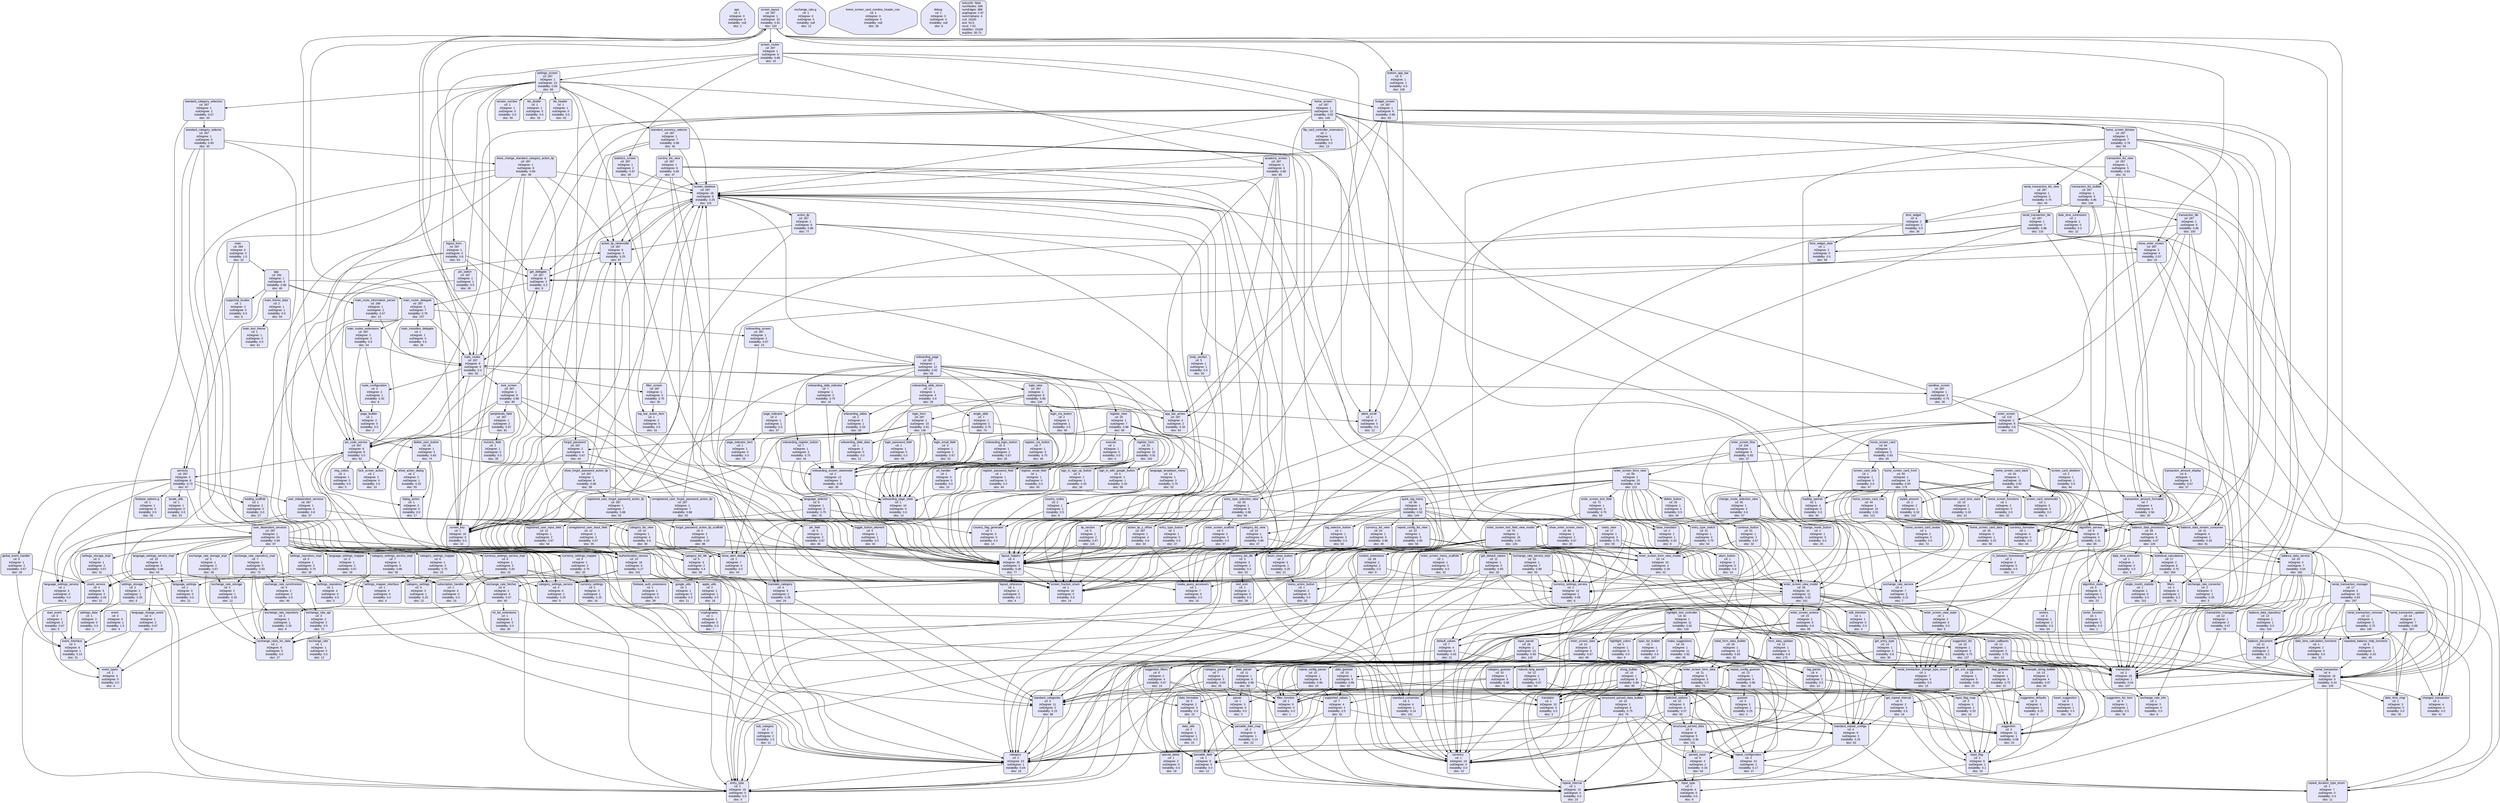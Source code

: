 digraph "" {
  graph [style=rounded fontname="Arial Black" fontsize=13 penwidth=2.6];
  node [shape=rect style="filled,rounded" fontname=Arial fontsize=15 fillcolor=Lavender penwidth=1.3];
  edge [penwidth=1.3];
  "/test_driver/app.dart" [label="app \n cd: 1 \n inDegree: 0 \n outDegree: 0 \n instability: null \n sloc: 2" shape=octagon];
  "/lib/core/settings/data/settings_repository_impl.dart" [label="settings_repository_impl \n cd: 5 \n inDegree: 1 \n outDegree: 3 \n instability: 0.75 \n sloc: 35"];
  "/lib/core/settings/data/settings_storage_impl.dart" [label="settings_storage_impl \n cd: 3 \n inDegree: 1 \n outDegree: 2 \n instability: 0.67 \n sloc: 31"];
  "/lib/core/settings/data/settings_mapper_interface.dart" [label="settings_mapper_interface \n cd: 1 \n inDegree: 4 \n outDegree: 0 \n instability: 0.0 \n sloc: 4"];
  "/lib/core/settings/data/settings_data.dart" [label="settings_data \n cd: 1 \n inDegree: 2 \n outDegree: 0 \n instability: 0.0 \n sloc: 1"];
  "/lib/core/settings/domain/settings_repository.dart" [label="settings_repository \n cd: 1 \n inDegree: 4 \n outDegree: 0 \n instability: 0.0 \n sloc: 5"];
  "/lib/core/settings/domain/settings_storage.dart" [label="settings_storage \n cd: 2 \n inDegree: 2 \n outDegree: 1 \n instability: 0.33 \n sloc: 6"];
  "/lib/core/design/layout/screen_layout.dart" [label="screen_layout \n cd: 287 \n inDegree: 1 \n outDegree: 10 \n instability: 0.91 \n sloc: 120"];
  "/lib/core/design/layout/constants/layout_reference.dart" [label="layout_reference \n cd: 1 \n inDegree: 1 \n outDegree: 0 \n instability: 0.0 \n sloc: 4"];
  "/lib/core/design/layout/enums/screen_key.dart" [label="screen_key \n cd: 1 \n inDegree: 16 \n outDegree: 0 \n instability: 0.0 \n sloc: 10"];
  "/lib/core/design/layout/enums/screen_fraction_enum.dart" [label="screen_fraction_enum \n cd: 1 \n inDegree: 16 \n outDegree: 0 \n instability: 0.0 \n sloc: 14"];
  "/lib/core/design/layout/loading_scaffold.dart" [label="loading_scaffold \n cd: 1 \n inDegree: 2 \n outDegree: 0 \n instability: 0.0 \n sloc: 27"];
  "/lib/core/design/layout/utils/layout_helpers.dart" [label="layout_helpers \n cd: 4 \n inDegree: 35 \n outDegree: 3 \n instability: 0.08 \n sloc: 77"];
  "/lib/core/design/layout/utils/media_query_accessors.dart" [label="media_query_accessors \n cd: 1 \n inDegree: 7 \n outDegree: 0 \n instability: 0.0 \n sloc: 16"];
  "/lib/core/design/layout/widgets/app_bar_action.dart" [label="app_bar_action \n cd: 287 \n inDegree: 4 \n outDegree: 2 \n instability: 0.33 \n sloc: 64"];
  "/lib/core/design/layout/widgets/body_section.dart" [label="body_section \n cd: 5 \n inDegree: 1 \n outDegree: 1 \n instability: 0.5 \n sloc: 50"];
  "/lib/core/design/layout/widgets/lip_section.dart" [label="lip_section \n cd: 5 \n inDegree: 1 \n outDegree: 2 \n instability: 0.67 \n sloc: 115"];
  "/lib/core/design/layout/widgets/bottom_app_bar.dart" [label="bottom_app_bar \n cd: 5 \n inDegree: 1 \n outDegree: 1 \n instability: 0.5 \n sloc: 108"];
  "/lib/core/design/layout/widgets/screen_skeleton.dart" [label="screen_skeleton \n cd: 287 \n inDegree: 18 \n outDegree: 6 \n instability: 0.25 \n sloc: 116"];
  "/lib/core/design/layout/widgets/top_bar_action_item.dart" [label="top_bar_action_item \n cd: 1 \n inDegree: 2 \n outDegree: 0 \n instability: 0.0 \n sloc: 16"];
  "/lib/core/design/theme/constants/ring_colors.dart" [label="ring_colors \n cd: 1 \n inDegree: 1 \n outDegree: 0 \n instability: 0.0 \n sloc: 5"];
  "/lib/core/design/theme/constants/main_theme_data.dart" [label="main_theme_data \n cd: 2 \n inDegree: 1 \n outDegree: 1 \n instability: 0.5 \n sloc: 54"];
  "/lib/core/design/theme/constants/main_text_theme.dart" [label="main_text_theme \n cd: 1 \n inDegree: 1 \n outDegree: 0 \n instability: 0.0 \n sloc: 61"];
  "/lib/core/navigation/screen_routes.dart" [label="screen_routes \n cd: 287 \n inDegree: 1 \n outDegree: 6 \n instability: 0.86 \n sloc: 15"];
  "/lib/core/navigation/types/page_builder.dart" [label="page_builder \n cd: 1 \n inDegree: 2 \n outDegree: 0 \n instability: 0.0 \n sloc: 2"];
  "/lib/core/navigation/main_routes.dart" [label="main_routes \n cd: 287 \n inDegree: 9 \n outDegree: 6 \n instability: 0.4 \n sloc: 92"];
  "/lib/core/navigation/main_router_delegate.dart" [label="main_router_delegate \n cd: 287 \n inDegree: 2 \n outDegree: 7 \n instability: 0.78 \n sloc: 157"];
  "/lib/core/navigation/main_route_information_parser.dart" [label="main_route_information_parser \n cd: 288 \n inDegree: 1 \n outDegree: 2 \n instability: 0.67 \n sloc: 13"];
  "/lib/core/navigation/route_configuration.dart" [label="route_configuration \n cd: 2 \n inDegree: 2 \n outDegree: 1 \n instability: 0.33 \n sloc: 8"];
  "/lib/core/navigation/main_routes_extensions.dart" [label="main_routes_extensions \n cd: 287 \n inDegree: 2 \n outDegree: 3 \n instability: 0.6 \n sloc: 24"];
  "/lib/core/navigation/get_delegate.dart" [label="get_delegate \n cd: 287 \n inDegree: 8 \n outDegree: 2 \n instability: 0.2 \n sloc: 8"];
  "/lib/core/navigation/main_transition_delegate.dart" [label="main_transition_delegate \n cd: 1 \n inDegree: 1 \n outDegree: 0 \n instability: 0.0 \n sloc: 26"];
  "/lib/core/navigation/url_handler.dart" [label="url_handler \n cd: 1 \n inDegree: 3 \n outDegree: 0 \n instability: 0.0 \n sloc: 15"];
  "/lib/core/balance/enums/serial_transaction_change_type_enum.dart" [label="serial_transaction_change_type_enum \n cd: 1 \n inDegree: 7 \n outDegree: 0 \n instability: 0.0 \n sloc: 15"];
  "/lib/core/balance/utils/serial_transaction_remover.dart" [label="serial_transaction_remover \n cd: 12 \n inDegree: 1 \n outDegree: 3 \n instability: 0.75 \n sloc: 100"];
  "/lib/core/balance/utils/date_time_calculation_functions.dart" [label="date_time_calculation_functions \n cd: 1 \n inDegree: 2 \n outDegree: 0 \n instability: 0.0 \n sloc: 52"];
  "/lib/core/balance/utils/date_time_extension.dart" [label="date_time_extension \n cd: 1 \n inDegree: 1 \n outDegree: 0 \n instability: 0.0 \n sloc: 9"];
  "/lib/core/balance/utils/statistical_calculations.dart" [label="statistical_calculations \n cd: 17 \n inDegree: 2 \n outDegree: 6 \n instability: 0.75 \n sloc: 264"];
  "/lib/core/balance/utils/serial_transaction_updater.dart" [label="serial_transaction_updater \n cd: 14 \n inDegree: 1 \n outDegree: 7 \n instability: 0.88 \n sloc: 307"];
  "/lib/core/balance/utils/balance_data_processors.dart" [label="balance_data_processors \n cd: 28 \n inDegree: 4 \n outDegree: 8 \n instability: 0.67 \n sloc: 129"];
  "/lib/core/balance/utils/transaction_manager.dart" [label="transaction_manager \n cd: 12 \n inDegree: 1 \n outDegree: 2 \n instability: 0.67 \n sloc: 78"];
  "/lib/core/balance/utils/serial_transaction_manager.dart" [label="serial_transaction_manager \n cd: 17 \n inDegree: 2 \n outDegree: 10 \n instability: 0.83 \n sloc: 297"];
  "/lib/core/balance/utils/transaction_amount_formatter.dart" [label="transaction_amount_formatter \n cd: 7 \n inDegree: 4 \n outDegree: 5 \n instability: 0.56 \n sloc: 30"];
  "/lib/core/balance/repositories/balance_data_repository.dart" [label="balance_data_repository \n cd: 12 \n inDegree: 1 \n outDegree: 1 \n instability: 0.5 \n sloc: 104"];
  "/lib/core/balance/models/serial_transaction.dart" [label="serial_transaction \n cd: 8 \n inDegree: 16 \n outDegree: 5 \n instability: 0.24 \n sloc: 134"];
  "/lib/core/balance/models/changed_transaction.dart" [label="changed_transaction \n cd: 1 \n inDegree: 4 \n outDegree: 0 \n instability: 0.0 \n sloc: 41"];
  "/lib/core/balance/models/balance_document.dart" [label="balance_document \n cd: 11 \n inDegree: 8 \n outDegree: 2 \n instability: 0.2 \n sloc: 33"];
  "/lib/core/balance/models/algorithm_state.dart" [label="algorithm_state \n cd: 3 \n inDegree: 3 \n outDegree: 2 \n instability: 0.4 \n sloc: 23"];
  "/lib/core/balance/models/single_month_statistic.dart" [label="single_month_statistic \n cd: 1 \n inDegree: 1 \n outDegree: 0 \n instability: 0.0 \n sloc: 101"];
  "/lib/core/balance/models/transaction.dart" [label="transaction \n cd: 2 \n inDegree: 25 \n outDegree: 1 \n instability: 0.04 \n sloc: 107"];
  "/lib/core/balance/services/algorithm_service.dart" [label="algorithm_service \n cd: 9 \n inDegree: 9 \n outDegree: 4 \n instability: 0.31 \n sloc: 85"];
  "/lib/core/balance/services/balance_data_service.dart" [label="balance_data_service \n cd: 20 \n inDegree: 4 \n outDegree: 7 \n instability: 0.64 \n sloc: 182"];
  "/lib/core/balance/widgets/balance_data_stream_consumer.dart" [label="balance_data_stream_consumer \n cd: 21 \n inDegree: 4 \n outDegree: 2 \n instability: 0.33 \n sloc: 81"];
  "/lib/core/repeating/constants/standard_repeat_configs.dart" [label="standard_repeat_configs \n cd: 4 \n inDegree: 9 \n outDegree: 3 \n instability: 0.25 \n sloc: 62"];
  "/lib/core/repeating/enums/repeat_interval.dart" [label="repeat_interval \n cd: 1 \n inDegree: 15 \n outDegree: 0 \n instability: 0.0 \n sloc: 10"];
  "/lib/core/repeating/enums/repeat_duration_type_enum.dart" [label="repeat_duration_type_enum \n cd: 1 \n inDegree: 7 \n outDegree: 0 \n instability: 0.0 \n sloc: 11"];
  "/lib/core/repeating/utils/repeated_balance_help_functions.dart" [label="repeated_balance_help_functions \n cd: 9 \n inDegree: 2 \n outDegree: 1 \n instability: 0.33 \n sloc: 49"];
  "/lib/core/repeating/models/repeat_configuration.dart" [label="repeat_configuration \n cd: 3 \n inDegree: 10 \n outDegree: 2 \n instability: 0.17 \n sloc: 27"];
  "/lib/core/events/models/language_change_event.dart" [label="language_change_event \n cd: 3 \n inDegree: 1 \n outDegree: 2 \n instability: 0.67 \n sloc: 6"];
  "/lib/core/events/models/start_event.dart" [label="start_event \n cd: 3 \n inDegree: 1 \n outDegree: 2 \n instability: 0.67 \n sloc: 5"];
  "/lib/core/events/models/event.dart" [label="event \n cd: 3 \n inDegree: 0 \n outDegree: 1 \n instability: 1.0 \n sloc: 4"];
  "/lib/core/events/event_types.dart" [label="event_types \n cd: 1 \n inDegree: 4 \n outDegree: 0 \n instability: 0.0 \n sloc: 4"];
  "/lib/core/events/event_service.dart" [label="event_service \n cd: 4 \n inDegree: 5 \n outDegree: 2 \n instability: 0.29 \n sloc: 22"];
  "/lib/core/events/event_interface.dart" [label="event_interface \n cd: 2 \n inDegree: 6 \n outDegree: 1 \n instability: 0.14 \n sloc: 21"];
  "/lib/core/categories/settings/data/category_settings_mapper.dart" [label="category_settings_mapper \n cd: 6 \n inDegree: 1 \n outDegree: 3 \n instability: 0.75 \n sloc: 23"];
  "/lib/core/categories/settings/data/category_settings.dart" [label="category_settings \n cd: 3 \n inDegree: 3 \n outDegree: 1 \n instability: 0.25 \n sloc: 22"];
  "/lib/core/categories/settings/domain/category_settings_service_impl.dart" [label="category_settings_service_impl \n cd: 7 \n inDegree: 1 \n outDegree: 6 \n instability: 0.86 \n sloc: 56"];
  "/lib/core/categories/settings/presentation/utils/show_change_standard_category_action_lip.dart" [label="show_change_standard_category_action_lip \n cd: 287 \n inDegree: 1 \n outDegree: 8 \n instability: 0.89 \n sloc: 39"];
  "/lib/core/categories/settings/presentation/category_settings_service.dart" [label="category_settings_service \n cd: 3 \n inDegree: 6 \n outDegree: 2 \n instability: 0.25 \n sloc: 9"];
  "/lib/core/categories/settings/presentation/widgets/category_list_view.dart" [label="category_list_view \n cd: 10 \n inDegree: 1 \n outDegree: 4 \n instability: 0.8 \n sloc: 39"];
  "/lib/core/categories/settings/presentation/widgets/standard_category_selectors.dart" [label="standard_category_selectors \n cd: 287 \n inDegree: 1 \n outDegree: 2 \n instability: 0.67 \n sloc: 33"];
  "/lib/core/categories/settings/presentation/widgets/standard_category_selector.dart" [label="standard_category_selector \n cd: 287 \n inDegree: 1 \n outDegree: 5 \n instability: 0.83 \n sloc: 45"];
  "/lib/core/categories/core/constants/standard_categories.dart" [label="standard_categories \n cd: 3 \n inDegree: 11 \n outDegree: 2 \n instability: 0.15 \n sloc: 88"];
  "/lib/core/categories/core/utils/translate_category.dart" [label="translate_category \n cd: 4 \n inDegree: 5 \n outDegree: 2 \n instability: 0.29 \n sloc: 24"];
  "/lib/core/categories/core/data/models/category.dart" [label="category \n cd: 2 \n inDegree: 23 \n outDegree: 1 \n instability: 0.04 \n sloc: 18"];
  "/lib/core/categories/core/data/models/sub_category.dart" [label="sub_category \n cd: 3 \n inDegree: 0 \n outDegree: 2 \n instability: 1.0 \n sloc: 11"];
  "/lib/core/categories/core/presentation/widgets/category_list_tile.dart" [label="category_list_tile \n cd: 5 \n inDegree: 3 \n outDegree: 2 \n instability: 0.4 \n sloc: 38"];
  "/lib/core/authentication/utils/apple_utils.dart" [label="apple_utils \n cd: 2 \n inDegree: 1 \n outDegree: 1 \n instability: 0.5 \n sloc: 18"];
  "/lib/core/authentication/utils/show_forgot_password_action_lip.dart" [label="show_forgot_password_action_lip \n cd: 287 \n inDegree: 1 \n outDegree: 6 \n instability: 0.86 \n sloc: 39"];
  "/lib/core/authentication/utils/firebase_auth_extensions.dart" [label="firebase_auth_extensions \n cd: 1 \n inDegree: 1 \n outDegree: 0 \n instability: 0.0 \n sloc: 39"];
  "/lib/core/authentication/utils/google_utils.dart" [label="google_utils \n cd: 1 \n inDegree: 1 \n outDegree: 0 \n instability: 0.0 \n sloc: 11"];
  "/lib/core/authentication/services/authentication_service.dart" [label="authentication_service \n cd: 10 \n inDegree: 16 \n outDegree: 6 \n instability: 0.27 \n sloc: 241"];
  "/lib/core/authentication/widgets/sign_in_sign_up_button.dart" [label="sign_in_sign_up_button \n cd: 5 \n inDegree: 2 \n outDegree: 1 \n instability: 0.33 \n sloc: 34"];
  "/lib/core/authentication/widgets/forgot_password.dart" [label="forgot_password \n cd: 287 \n inDegree: 2 \n outDegree: 4 \n instability: 0.67 \n sloc: 44"];
  "/lib/core/authentication/widgets/logout_form.dart" [label="logout_form \n cd: 287 \n inDegree: 1 \n outDegree: 4 \n instability: 0.8 \n sloc: 63"];
  "/lib/core/authentication/widgets/forgot_password_action_lip/registered_user_input_field.dart" [label="registered_user_input_field \n cd: 12 \n inDegree: 1 \n outDegree: 2 \n instability: 0.67 \n sloc: 54"];
  "/lib/core/authentication/widgets/forgot_password_action_lip/unregistered_user_input_field.dart" [label="unregistered_user_input_field \n cd: 12 \n inDegree: 1 \n outDegree: 2 \n instability: 0.67 \n sloc: 55"];
  "/lib/core/authentication/widgets/forgot_password_action_lip/forgot_password_action_lip_scaffold.dart" [label="forgot_password_action_lip_scaffold \n cd: 5 \n inDegree: 2 \n outDegree: 1 \n instability: 0.33 \n sloc: 88"];
  "/lib/core/authentication/widgets/forgot_password_action_lip/unregistered_user_forgot_password_action_lip.dart" [label="unregistered_user_forgot_password_action_lip \n cd: 287 \n inDegree: 1 \n outDegree: 7 \n instability: 0.88 \n sloc: 53"];
  "/lib/core/authentication/widgets/forgot_password_action_lip/registered_user_forgot_password_action_lip.dart" [label="registered_user_forgot_password_action_lip \n cd: 287 \n inDegree: 1 \n outDegree: 7 \n instability: 0.88 \n sloc: 53"];
  "/lib/core/authentication/widgets/sign_in_with_google_button.dart" [label="sign_in_with_google_button \n cd: 5 \n inDegree: 2 \n outDegree: 1 \n instability: 0.33 \n sloc: 56"];
  "/lib/core/authentication/widgets/delete_user_button.dart" [label="delete_user_button \n cd: 18 \n inDegree: 1 \n outDegree: 5 \n instability: 0.83 \n sloc: 74"];
  "/lib/core/localization/settings/constants/supported_locales.dart" [label="supported_locales \n cd: 1 \n inDegree: 2 \n outDegree: 0 \n instability: 0.0 \n sloc: 8"];
  "/lib/core/localization/settings/utils/country_flag_generator.dart" [label="country_flag_generator \n cd: 1 \n inDegree: 3 \n outDegree: 0 \n instability: 0.0 \n sloc: 14"];
  "/lib/core/localization/settings/utils/locale_utils.dart" [label="locale_utils \n cd: 1 \n inDegree: 1 \n outDegree: 0 \n instability: 0.0 \n sloc: 25"];
  "/lib/core/localization/settings/data/language_settings.dart" [label="language_settings \n cd: 1 \n inDegree: 3 \n outDegree: 0 \n instability: 0.0 \n sloc: 21"];
  "/lib/core/localization/settings/data/language_settings_mapper.dart" [label="language_settings_mapper \n cd: 3 \n inDegree: 1 \n outDegree: 2 \n instability: 0.67 \n sloc: 26"];
  "/lib/core/localization/settings/domain/language_settings_service_impl.dart" [label="language_settings_service_impl \n cd: 10 \n inDegree: 1 \n outDegree: 6 \n instability: 0.86 \n sloc: 54"];
  "/lib/core/localization/settings/presentation/language_settings_service.dart" [label="language_settings_service \n cd: 1 \n inDegree: 4 \n outDegree: 0 \n instability: 0.0 \n sloc: 8"];
  "/lib/core/localization/settings/presentation/widgets/language_selector.dart" [label="language_selector \n cd: 8 \n inDegree: 1 \n outDegree: 3 \n instability: 0.75 \n sloc: 76"];
  "/lib/user_dependent_services.dart" [label="user_dependent_services \n cd: 287 \n inDegree: 1 \n outDegree: 24 \n instability: 0.96 \n sloc: 97"];
  "/lib/features/currencies/settings/data/currency_settings_mapper.dart" [label="currency_settings_mapper \n cd: 5 \n inDegree: 1 \n outDegree: 3 \n instability: 0.75 \n sloc: 20"];
  "/lib/features/currencies/settings/data/currency_settings.dart" [label="currency_settings \n cd: 2 \n inDegree: 3 \n outDegree: 1 \n instability: 0.25 \n sloc: 16"];
  "/lib/features/currencies/settings/domain/currency_settings_service_impl.dart" [label="currency_settings_service_impl \n cd: 6 \n inDegree: 1 \n outDegree: 5 \n instability: 0.83 \n sloc: 23"];
  "/lib/features/currencies/settings/presentation/currency_settings_service.dart" [label="currency_settings_service \n cd: 2 \n inDegree: 12 \n outDegree: 1 \n instability: 0.08 \n sloc: 6"];
  "/lib/features/currencies/settings/presentation/widgets/standard_currency_selector.dart" [label="standard_currency_selector \n cd: 287 \n inDegree: 1 \n outDegree: 7 \n instability: 0.88 \n sloc: 46"];
  "/lib/features/currencies/settings/presentation/widgets/curreny_list_view.dart" [label="curreny_list_view \n cd: 287 \n inDegree: 1 \n outDegree: 8 \n instability: 0.89 \n sloc: 47"];
  "/lib/features/currencies/core/constants/standard_currencies.dart" [label="standard_currencies \n cd: 2 \n inDegree: 6 \n outDegree: 1 \n instability: 0.14 \n sloc: 141"];
  "/lib/features/currencies/core/utils/currency_formatter.dart" [label="currency_formatter \n cd: 1 \n inDegree: 4 \n outDegree: 0 \n instability: 0.0 \n sloc: 44"];
  "/lib/features/currencies/core/utils/int_list_extensions.dart" [label="int_list_extensions \n cd: 1 \n inDegree: 1 \n outDegree: 0 \n instability: 0.0 \n sloc: 35"];
  "/lib/features/currencies/core/data/exchange_rate_synchronizer.dart" [label="exchange_rate_synchronizer \n cd: 4 \n inDegree: 2 \n outDegree: 2 \n instability: 0.5 \n sloc: 46"];
  "/lib/features/currencies/core/data/exchange_rate_storage_impl.dart" [label="exchange_rate_storage_impl \n cd: 3 \n inDegree: 1 \n outDegree: 2 \n instability: 0.67 \n sloc: 49"];
  "/lib/features/currencies/core/data/exchange_rate_converter.dart" [label="exchange_rate_converter \n cd: 2 \n inDegree: 2 \n outDegree: 1 \n instability: 0.33 \n sloc: 5"];
  "/lib/features/currencies/core/data/models/exchange_rate.g.dart" [label="exchange_rate.g \n cd: 1 \n inDegree: 0 \n outDegree: 0 \n instability: null \n sloc: 12" shape=octagon];
  "/lib/features/currencies/core/data/models/exchange_rates_for_date.dart" [label="exchange_rates_for_date \n cd: 1 \n inDegree: 8 \n outDegree: 0 \n instability: 0.0 \n sloc: 27"];
  "/lib/features/currencies/core/data/models/exchange_rate.dart" [label="exchange_rate \n cd: 1 \n inDegree: 1 \n outDegree: 0 \n instability: 0.0 \n sloc: 12"];
  "/lib/features/currencies/core/data/models/currency.dart" [label="currency \n cd: 1 \n inDegree: 19 \n outDegree: 0 \n instability: 0.0 \n sloc: 10"];
  "/lib/features/currencies/core/data/models/exchange_rate_info.dart" [label="exchange_rate_info \n cd: 1 \n inDegree: 3 \n outDegree: 0 \n instability: 0.0 \n sloc: 9"];
  "/lib/features/currencies/core/data/exchange_rate_repository_impl.dart" [label="exchange_rate_repository_impl \n cd: 7 \n inDegree: 1 \n outDegree: 5 \n instability: 0.83 \n sloc: 73"];
  "/lib/features/currencies/core/data/exchange_rate_api.dart" [label="exchange_rate_api \n cd: 3 \n inDegree: 2 \n outDegree: 2 \n instability: 0.5 \n sloc: 72"];
  "/lib/features/currencies/core/domain/exchange_rate_storage.dart" [label="exchange_rate_storage \n cd: 2 \n inDegree: 2 \n outDegree: 1 \n instability: 0.33 \n sloc: 12"];
  "/lib/features/currencies/core/domain/exchange_rate_repository.dart" [label="exchange_rate_repository \n cd: 2 \n inDegree: 2 \n outDegree: 1 \n instability: 0.33 \n sloc: 8"];
  "/lib/features/currencies/core/domain/exchange_rate_fetcher.dart" [label="exchange_rate_fetcher \n cd: 6 \n inDegree: 2 \n outDegree: 4 \n instability: 0.67 \n sloc: 60"];
  "/lib/features/currencies/core/domain/exchange_rate_service_impl.dart" [label="exchange_rate_service_impl \n cd: 10 \n inDegree: 1 \n outDegree: 7 \n instability: 0.88 \n sloc: 55"];
  "/lib/features/currencies/core/presentation/exchange_rate_service.dart" [label="exchange_rate_service \n cd: 4 \n inDegree: 7 \n outDegree: 2 \n instability: 0.22 \n sloc: 7"];
  "/lib/features/currencies/core/presentation/widgets/currency_list_tile.dart" [label="currency_list_tile \n cd: 3 \n inDegree: 3 \n outDegree: 2 \n instability: 0.4 \n sloc: 32"];
  "/lib/features/currencies/core/presentation/widgets/styled_amount.dart" [label="styled_amount \n cd: 2 \n inDegree: 2 \n outDegree: 1 \n instability: 0.33 \n sloc: 142"];
  "/lib/screens/settings_screen/settings_screen.dart" [label="settings_screen \n cd: 287 \n inDegree: 1 \n outDegree: 13 \n instability: 0.93 \n sloc: 68"];
  "/lib/screens/settings_screen/widgets/version_number.dart" [label="version_number \n cd: 1 \n inDegree: 1 \n outDegree: 0 \n instability: 0.0 \n sloc: 40"];
  "/lib/screens/settings_screen/widgets/toggle_button_element.dart" [label="toggle_button_element \n cd: 5 \n inDegree: 1 \n outDegree: 1 \n instability: 0.5 \n sloc: 42"];
  "/lib/screens/settings_screen/widgets/pin_switch.dart" [label="pin_switch \n cd: 287 \n inDegree: 1 \n outDegree: 1 \n instability: 0.5 \n sloc: 45"];
  "/lib/screens/enter_screen/enter_screen.dart" [label="enter_screen \n cd: 115 \n inDegree: 2 \n outDegree: 8 \n instability: 0.8 \n sloc: 161"];
  "/lib/screens/enter_screen/domain/constants/suggestion_defaults.dart" [label="suggestion_defaults \n cd: 3 \n inDegree: 3 \n outDegree: 1 \n instability: 0.25 \n sloc: 6"];
  "/lib/screens/enter_screen/domain/constants/input_flag_map.dart" [label="input_flag_map \n cd: 3 \n inDegree: 2 \n outDegree: 1 \n instability: 0.33 \n sloc: 16"];
  "/lib/screens/enter_screen/domain/constants/parsable_date_map.dart" [label="parsable_date_map \n cd: 2 \n inDegree: 6 \n outDegree: 1 \n instability: 0.14 \n sloc: 22"];
  "/lib/screens/enter_screen/domain/enums/input_type.dart" [label="input_type \n cd: 1 \n inDegree: 4 \n outDegree: 0 \n instability: 0.0 \n sloc: 8"];
  "/lib/screens/enter_screen/domain/enums/input_flag.dart" [label="input_flag \n cd: 2 \n inDegree: 9 \n outDegree: 1 \n instability: 0.1 \n sloc: 16"];
  "/lib/screens/enter_screen/domain/enums/parsable_date.dart" [label="parsable_date \n cd: 1 \n inDegree: 9 \n outDegree: 0 \n instability: 0.0 \n sloc: 12"];
  "/lib/screens/enter_screen/domain/utils/supported_values.dart" [label="supported_values \n cd: 7 \n inDegree: 4 \n outDegree: 4 \n instability: 0.5 \n sloc: 42"];
  "/lib/screens/enter_screen/domain/models/structured_parsed_data.dart" [label="structured_parsed_data \n cd: 9 \n inDegree: 9 \n outDegree: 5 \n instability: 0.36 \n sloc: 151"];
  "/lib/screens/enter_screen/domain/models/suggestion_filters.dart" [label="suggestion_filters \n cd: 6 \n inDegree: 2 \n outDegree: 4 \n instability: 0.67 \n sloc: 14"];
  "/lib/screens/enter_screen/domain/models/parsed_input.dart" [label="parsed_input \n cd: 9 \n inDegree: 4 \n outDegree: 2 \n instability: 0.33 \n sloc: 54"];
  "/lib/screens/enter_screen/domain/models/suggestion.dart" [label="suggestion \n cd: 3 \n inDegree: 11 \n outDegree: 1 \n instability: 0.08 \n sloc: 24"];
  "/lib/screens/enter_screen/domain/formatting/special_dates.dart" [label="special_dates \n cd: 1 \n inDegree: 2 \n outDegree: 0 \n instability: 0.0 \n sloc: 18"];
  "/lib/screens/enter_screen/domain/formatting/date_formatter.dart" [label="date_formatter \n cd: 5 \n inDegree: 2 \n outDegree: 3 \n instability: 0.6 \n sloc: 22"];
  "/lib/screens/enter_screen/domain/formatting/date_utils.dart" [label="date_utils \n cd: 2 \n inDegree: 1 \n outDegree: 1 \n instability: 0.5 \n sloc: 15"];
  "/lib/screens/enter_screen/domain/suggesting/get_sub_suggestions.dart" [label="get_sub_suggestions \n cd: 13 \n inDegree: 1 \n outDegree: 5 \n instability: 0.83 \n sloc: 23"];
  "/lib/screens/enter_screen/domain/suggesting/date_guesser.dart" [label="date_guesser \n cd: 13 \n inDegree: 1 \n outDegree: 6 \n instability: 0.86 \n sloc: 32"];
  "/lib/screens/enter_screen/domain/suggesting/flag_guesser.dart" [label="flag_guesser \n cd: 6 \n inDegree: 1 \n outDegree: 3 \n instability: 0.75 \n sloc: 22"];
  "/lib/screens/enter_screen/domain/suggesting/make_suggestions.dart" [label="make_suggestions \n cd: 24 \n inDegree: 1 \n outDegree: 11 \n instability: 0.92 \n sloc: 65"];
  "/lib/screens/enter_screen/domain/suggesting/repeat_config_guesser.dart" [label="repeat_config_guesser \n cd: 13 \n inDegree: 1 \n outDegree: 6 \n instability: 0.86 \n sloc: 32"];
  "/lib/screens/enter_screen/domain/suggesting/guesser.dart" [label="guesser \n cd: 4 \n inDegree: 3 \n outDegree: 1 \n instability: 0.25 \n sloc: 4"];
  "/lib/screens/enter_screen/domain/suggesting/insert_suggestion.dart" [label="insert_suggestion \n cd: 4 \n inDegree: 1 \n outDegree: 1 \n instability: 0.5 \n sloc: 30"];
  "/lib/screens/enter_screen/domain/suggesting/category_guesser.dart" [label="category_guesser \n cd: 10 \n inDegree: 1 \n outDegree: 6 \n instability: 0.86 \n sloc: 41"];
  "/lib/screens/enter_screen/domain/parsing/date_parser.dart" [label="date_parser \n cd: 11 \n inDegree: 1 \n outDegree: 6 \n instability: 0.86 \n sloc: 80"];
  "/lib/screens/enter_screen/domain/parsing/parser.dart" [label="parser \n cd: 1 \n inDegree: 3 \n outDegree: 0 \n instability: 0.0 \n sloc: 3"];
  "/lib/screens/enter_screen/domain/parsing/natural_lang_parser.dart" [label="natural_lang_parser \n cd: 12 \n inDegree: 1 \n outDegree: 2 \n instability: 0.67 \n sloc: 54"];
  "/lib/screens/enter_screen/domain/parsing/category_parser.dart" [label="category_parser \n cd: 7 \n inDegree: 1 \n outDegree: 5 \n instability: 0.83 \n sloc: 29"];
  "/lib/screens/enter_screen/domain/parsing/input_parser.dart" [label="input_parser \n cd: 28 \n inDegree: 1 \n outDegree: 13 \n instability: 0.93 \n sloc: 142"];
  "/lib/screens/enter_screen/domain/parsing/structured_parsed_data_builder.dart" [label="structured_parsed_data_builder \n cd: 10 \n inDegree: 2 \n outDegree: 6 \n instability: 0.75 \n sloc: 75"];
  "/lib/screens/enter_screen/domain/parsing/repeat_config_parser.dart" [label="repeat_config_parser \n cd: 10 \n inDegree: 1 \n outDegree: 6 \n instability: 0.86 \n sloc: 24"];
  "/lib/screens/enter_screen/domain/parsing/tag_parser.dart" [label="tag_parser \n cd: 4 \n inDegree: 2 \n outDegree: 2 \n instability: 0.5 \n sloc: 14"];
  "/lib/screens/enter_screen/presentation/view_models/enter_screen_form_view_model.dart" [label="enter_screen_form_view_model \n cd: 14 \n inDegree: 10 \n outDegree: 4 \n instability: 0.29 \n sloc: 42"];
  "/lib/screens/enter_screen/presentation/view_models/enter_screen_view_model.dart" [label="enter_screen_view_model \n cd: 28 \n inDegree: 10 \n outDegree: 11 \n instability: 0.52 \n sloc: 141"];
  "/lib/screens/enter_screen/presentation/view_models/enter_screen_text_field_view_model.dart" [label="enter_screen_text_field_view_model \n cd: 70 \n inDegree: 1 \n outDegree: 16 \n instability: 0.94 \n sloc: 126"];
  "/lib/screens/enter_screen/presentation/constants/hightlight_colors.dart" [label="hightlight_colors \n cd: 1 \n inDegree: 1 \n outDegree: 0 \n instability: 0.0 \n sloc: 9"];
  "/lib/screens/enter_screen/presentation/enums/enter_screen_view_state.dart" [label="enter_screen_view_state \n cd: 1 \n inDegree: 2 \n outDegree: 0 \n instability: 0.0 \n sloc: 5"];
  "/lib/screens/enter_screen/presentation/enums/edit_intention.dart" [label="edit_intention \n cd: 1 \n inDegree: 1 \n outDegree: 0 \n instability: 0.0 \n sloc: 4"];
  "/lib/screens/enter_screen/presentation/utils/span_list_builder.dart" [label="span_list_builder \n cd: 1 \n inDegree: 1 \n outDegree: 0 \n instability: 0.0 \n sloc: 167"];
  "/lib/screens/enter_screen/presentation/utils/form_data_updater.dart" [label="form_data_updater \n cd: 12 \n inDegree: 1 \n outDegree: 4 \n instability: 0.8 \n sloc: 170"];
  "/lib/screens/enter_screen/presentation/utils/show_enter_screen.dart" [label="show_enter_screen \n cd: 287 \n inDegree: 3 \n outDegree: 4 \n instability: 0.57 \n sloc: 24"];
  "/lib/screens/enter_screen/presentation/utils/get_default_values.dart" [label="get_default_values \n cd: 11 \n inDegree: 1 \n outDegree: 5 \n instability: 0.83 \n sloc: 20"];
  "/lib/screens/enter_screen/presentation/utils/get_repeat_interval.dart" [label="get_repeat_interval \n cd: 5 \n inDegree: 2 \n outDegree: 3 \n instability: 0.6 \n sloc: 16"];
  "/lib/screens/enter_screen/presentation/utils/context_extensions.dart" [label="context_extensions \n cd: 29 \n inDegree: 2 \n outDegree: 2 \n instability: 0.5 \n sloc: 9"];
  "/lib/screens/enter_screen/presentation/utils/show_enter_screen_menu.dart" [label="show_enter_screen_menu \n cd: 30 \n inDegree: 1 \n outDegree: 2 \n instability: 0.67 \n sloc: 20"];
  "/lib/screens/enter_screen/presentation/utils/string_builder.dart" [label="string_builder \n cd: 16 \n inDegree: 1 \n outDegree: 8 \n instability: 0.89 \n sloc: 85"];
  "/lib/screens/enter_screen/presentation/utils/highlight_text_controller.dart" [label="highlight_text_controller \n cd: 42 \n inDegree: 1 \n outDegree: 11 \n instability: 0.92 \n sloc: 119"];
  "/lib/screens/enter_screen/presentation/utils/initial_form_data_builder.dart" [label="initial_form_data_builder \n cd: 29 \n inDegree: 1 \n outDegree: 13 \n instability: 0.93 \n sloc: 82"];
  "/lib/screens/enter_screen/presentation/utils/example_string_builder.dart" [label="example_string_builder \n cd: 13 \n inDegree: 2 \n outDegree: 4 \n instability: 0.67 \n sloc: 60"];
  "/lib/screens/enter_screen/presentation/utils/get_entry_type.dart" [label="get_entry_type \n cd: 14 \n inDegree: 1 \n outDegree: 4 \n instability: 0.8 \n sloc: 30"];
  "/lib/screens/enter_screen/presentation/models/default_values.dart" [label="default_values \n cd: 7 \n inDegree: 4 \n outDegree: 3 \n instability: 0.43 \n sloc: 21"];
  "/lib/screens/enter_screen/presentation/models/enter_screen_form_data.dart" [label="enter_screen_form_data \n cd: 11 \n inDegree: 5 \n outDegree: 5 \n instability: 0.5 \n sloc: 75"];
  "/lib/screens/enter_screen/presentation/models/selected_options.dart" [label="selected_options \n cd: 10 \n inDegree: 3 \n outDegree: 4 \n instability: 0.57 \n sloc: 50"];
  "/lib/screens/enter_screen/presentation/models/enter_screen_data.dart" [label="enter_screen_data \n cd: 12 \n inDegree: 2 \n outDegree: 4 \n instability: 0.67 \n sloc: 89"];
  "/lib/screens/enter_screen/presentation/actions/action_callbacks.dart" [label="action_callbacks \n cd: 12 \n inDegree: 1 \n outDegree: 3 \n instability: 0.75 \n sloc: 13"];
  "/lib/screens/enter_screen/presentation/actions/enter_screen_actions.dart" [label="enter_screen_actions \n cd: 23 \n inDegree: 2 \n outDegree: 8 \n instability: 0.8 \n sloc: 85"];
  "/lib/screens/enter_screen/presentation/widgets/form/quick_tag_menu.dart" [label="quick_tag_menu \n cd: 56 \n inDegree: 1 \n outDegree: 12 \n instability: 0.92 \n sloc: 144"];
  "/lib/screens/enter_screen/presentation/widgets/form/enter_screen_text_field.dart" [label="enter_screen_text_field \n cd: 72 \n inDegree: 1 \n outDegree: 3 \n instability: 0.75 \n sloc: 54"];
  "/lib/screens/enter_screen/presentation/widgets/buttons/delete_button.dart" [label="delete_button \n cd: 29 \n inDegree: 1 \n outDegree: 1 \n instability: 0.5 \n sloc: 34"];
  "/lib/screens/enter_screen/presentation/widgets/buttons/menu_action_button.dart" [label="menu_action_button \n cd: 1 \n inDegree: 2 \n outDegree: 0 \n instability: 0.0 \n sloc: 25"];
  "/lib/screens/enter_screen/presentation/widgets/buttons/entry_type_switch.dart" [label="entry_type_switch \n cd: 31 \n inDegree: 1 \n outDegree: 3 \n instability: 0.75 \n sloc: 54"];
  "/lib/screens/enter_screen/presentation/widgets/buttons/change_mode_button.dart" [label="change_mode_button \n cd: 1 \n inDegree: 1 \n outDegree: 0 \n instability: 0.0 \n sloc: 20"];
  "/lib/screens/enter_screen/presentation/widgets/buttons/tag_selector_button.dart" [label="tag_selector_button \n cd: 1 \n inDegree: 1 \n outDegree: 0 \n instability: 0.0 \n sloc: 63"];
  "/lib/screens/enter_screen/presentation/widgets/buttons/entry_type_button.dart" [label="entry_type_button \n cd: 1 \n inDegree: 1 \n outDegree: 0 \n instability: 0.0 \n sloc: 37"];
  "/lib/screens/enter_screen/presentation/widgets/buttons/linum_close_button.dart" [label="linum_close_button \n cd: 2 \n inDegree: 3 \n outDegree: 1 \n instability: 0.25 \n sloc: 21"];
  "/lib/screens/enter_screen/presentation/widgets/buttons/abort_button.dart" [label="abort_button \n cd: 1 \n inDegree: 2 \n outDegree: 0 \n instability: 0.0 \n sloc: 14"];
  "/lib/screens/enter_screen/presentation/widgets/buttons/continue_button.dart" [label="continue_button \n cd: 31 \n inDegree: 1 \n outDegree: 2 \n instability: 0.67 \n sloc: 32"];
  "/lib/screens/enter_screen/presentation/widgets/enter_screen_scaffold.dart" [label="enter_screen_scaffold \n cd: 5 \n inDegree: 3 \n outDegree: 3 \n instability: 0.5 \n sloc: 47"];
  "/lib/screens/enter_screen/presentation/widgets/enter_screen_flow.dart" [label="enter_screen_flow \n cd: 104 \n inDegree: 1 \n outDegree: 5 \n instability: 0.83 \n sloc: 37"];
  "/lib/screens/enter_screen/presentation/widgets/menu/category_list_view.dart" [label="category_list_view \n cd: 24 \n inDegree: 1 \n outDegree: 6 \n instability: 0.86 \n sloc: 47"];
  "/lib/screens/enter_screen/presentation/widgets/menu/enter_screen_menu_scaffold.dart" [label="enter_screen_menu_scaffold \n cd: 1 \n inDegree: 1 \n outDegree: 0 \n instability: 0.0 \n sloc: 42"];
  "/lib/screens/enter_screen/presentation/widgets/menu/repeat_config_list_view.dart" [label="repeat_config_list_view \n cd: 22 \n inDegree: 1 \n outDegree: 5 \n instability: 0.83 \n sloc: 50"];
  "/lib/screens/enter_screen/presentation/widgets/menu/notes_view.dart" [label="notes_view \n cd: 17 \n inDegree: 1 \n outDegree: 3 \n instability: 0.75 \n sloc: 55"];
  "/lib/screens/enter_screen/presentation/widgets/menu/currency_list_view.dart" [label="currency_list_view \n cd: 24 \n inDegree: 1 \n outDegree: 6 \n instability: 0.86 \n sloc: 48"];
  "/lib/screens/enter_screen/presentation/widgets/overlay/suggestion_list.dart" [label="suggestion_list \n cd: 15 \n inDegree: 1 \n outDegree: 3 \n instability: 0.75 \n sloc: 137"];
  "/lib/screens/enter_screen/presentation/widgets/overlay/suggestion_list_item.dart" [label="suggestion_list_item \n cd: 4 \n inDegree: 1 \n outDegree: 1 \n instability: 0.5 \n sloc: 30"];
  "/lib/screens/enter_screen/presentation/widgets/views/change_mode_selection_view.dart" [label="change_mode_selection_view \n cd: 35 \n inDegree: 1 \n outDegree: 4 \n instability: 0.8 \n sloc: 57"];
  "/lib/screens/enter_screen/presentation/widgets/views/entry_type_selection_view.dart" [label="entry_type_selection_view \n cd: 35 \n inDegree: 1 \n outDegree: 6 \n instability: 0.86 \n sloc: 59"];
  "/lib/screens/enter_screen/presentation/widgets/views/enter_screen_form_view.dart" [label="enter_screen_form_view \n cd: 99 \n inDegree: 1 \n outDegree: 15 \n instability: 0.94 \n sloc: 112"];
  "/lib/screens/sandbox_screen/sandbox_screen.dart" [label="sandbox_screen \n cd: 287 \n inDegree: 1 \n outDegree: 3 \n instability: 0.75 \n sloc: 30"];
  "/lib/screens/onboarding_screen/viewmodels/onboarding_screen_viewmodel.dart" [label="onboarding_screen_viewmodel \n cd: 2 \n inDegree: 12 \n outDegree: 1 \n instability: 0.08 \n sloc: 35"];
  "/lib/screens/onboarding_screen/constants/country_codes.dart" [label="country_codes \n cd: 2 \n inDegree: 1 \n outDegree: 1 \n instability: 0.5 \n sloc: 8"];
  "/lib/screens/onboarding_screen/constants/onboarding_slides.dart" [label="onboarding_slides \n cd: 2 \n inDegree: 2 \n outDegree: 1 \n instability: 0.33 \n sloc: 28"];
  "/lib/screens/onboarding_screen/enums/onboarding_page_state.dart" [label="onboarding_page_state \n cd: 1 \n inDegree: 10 \n outDegree: 0 \n instability: 0.0 \n sloc: 14"];
  "/lib/screens/onboarding_screen/onboarding_screen.dart" [label="onboarding_screen \n cd: 287 \n inDegree: 1 \n outDegree: 2 \n instability: 0.67 \n sloc: 15"];
  "/lib/screens/onboarding_screen/models/onboarding_slide_data.dart" [label="onboarding_slide_data \n cd: 1 \n inDegree: 2 \n outDegree: 0 \n instability: 0.0 \n sloc: 12"];
  "/lib/screens/onboarding_screen/widgets/onboarding_login_button.dart" [label="onboarding_login_button \n cd: 3 \n inDegree: 1 \n outDegree: 2 \n instability: 0.67 \n sloc: 25"];
  "/lib/screens/onboarding_screen/widgets/onboarding_slide_show.dart" [label="onboarding_slide_show \n cd: 12 \n inDegree: 1 \n outDegree: 4 \n instability: 0.8 \n sloc: 29"];
  "/lib/screens/onboarding_screen/widgets/onboarding_page.dart" [label="onboarding_page \n cd: 287 \n inDegree: 1 \n outDegree: 12 \n instability: 0.92 \n sloc: 66"];
  "/lib/screens/onboarding_screen/widgets/register_form/register_form.dart" [label="register_form \n cd: 23 \n inDegree: 1 \n outDegree: 10 \n instability: 0.91 \n sloc: 192"];
  "/lib/screens/onboarding_screen/widgets/register_form/register_email_field.dart" [label="register_email_field \n cd: 1 \n inDegree: 1 \n outDegree: 0 \n instability: 0.0 \n sloc: 45"];
  "/lib/screens/onboarding_screen/widgets/register_form/register_password_field.dart" [label="register_password_field \n cd: 1 \n inDegree: 1 \n outDegree: 0 \n instability: 0.0 \n sloc: 44"];
  "/lib/screens/onboarding_screen/widgets/login_form/login_password_field.dart" [label="login_password_field \n cd: 1 \n inDegree: 1 \n outDegree: 0 \n instability: 0.0 \n sloc: 45"];
  "/lib/screens/onboarding_screen/widgets/login_form/login_email_field.dart" [label="login_email_field \n cd: 3 \n inDegree: 1 \n outDegree: 2 \n instability: 0.67 \n sloc: 52"];
  "/lib/screens/onboarding_screen/widgets/login_form/login_form.dart" [label="login_form \n cd: 287 \n inDegree: 1 \n outDegree: 10 \n instability: 0.91 \n sloc: 136"];
  "/lib/screens/onboarding_screen/widgets/single_slide.dart" [label="single_slide \n cd: 7 \n inDegree: 1 \n outDegree: 3 \n instability: 0.75 \n sloc: 73"];
  "/lib/screens/onboarding_screen/widgets/language_dropdown_menu.dart" [label="language_dropdown_menu \n cd: 13 \n inDegree: 1 \n outDegree: 3 \n instability: 0.75 \n sloc: 52"];
  "/lib/screens/onboarding_screen/widgets/login_cta_button.dart" [label="login_cta_button \n cd: 2 \n inDegree: 1 \n outDegree: 1 \n instability: 0.5 \n sloc: 46"];
  "/lib/screens/onboarding_screen/widgets/onboarding_slide_indicator.dart" [label="onboarding_slide_indicator \n cd: 7 \n inDegree: 1 \n outDegree: 3 \n instability: 0.75 \n sloc: 16"];
  "/lib/screens/onboarding_screen/widgets/register_cta_button.dart" [label="register_cta_button \n cd: 7 \n inDegree: 1 \n outDegree: 3 \n instability: 0.75 \n sloc: 46"];
  "/lib/screens/onboarding_screen/widgets/onboarding_register_button.dart" [label="onboarding_register_button \n cd: 7 \n inDegree: 1 \n outDegree: 3 \n instability: 0.75 \n sloc: 42"];
  "/lib/screens/onboarding_screen/widgets/views/login_view.dart" [label="login_view \n cd: 287 \n inDegree: 1 \n outDegree: 8 \n instability: 0.89 \n sloc: 134"];
  "/lib/screens/onboarding_screen/widgets/views/register_view.dart" [label="register_view \n cd: 25 \n inDegree: 1 \n outDegree: 7 \n instability: 0.88 \n sloc: 68"];
  "/lib/screens/home_screen/enums/time_widget_date.dart" [label="time_widget_date \n cd: 1 \n inDegree: 2 \n outDegree: 0 \n instability: 0.0 \n sloc: 56"];
  "/lib/screens/home_screen/utils/transaction_list_builder.dart" [label="transaction_list_builder \n cd: 287 \n inDegree: 1 \n outDegree: 6 \n instability: 0.86 \n sloc: 134"];
  "/lib/screens/home_screen/components/home_screen_card/utils/homescreen_card_time_warp.dart" [label="homescreen_card_time_warp \n cd: 10 \n inDegree: 2 \n outDegree: 1 \n instability: 0.33 \n sloc: 22"];
  "/lib/screens/home_screen/components/home_screen_card/utils/home_screen_functions.dart" [label="home_screen_functions \n cd: 1 \n inDegree: 2 \n outDegree: 0 \n instability: 0.0 \n sloc: 32"];
  "/lib/screens/home_screen/components/home_screen_card/models/home_screen_card_data.dart" [label="home_screen_card_data \n cd: 18 \n inDegree: 3 \n outDegree: 1 \n instability: 0.25 \n sloc: 50"];
  "/lib/screens/home_screen/components/home_screen_card/widgets/home_screen_card_row.dart" [label="home_screen_card_row \n cd: 44 \n inDegree: 1 \n outDegree: 10 \n instability: 0.91 \n sloc: 121"];
  "/lib/screens/home_screen/components/home_screen_card/widgets/home_screen_card_overline_header_row.dart" [label="home_screen_card_overline_header_row \n cd: 1 \n inDegree: 0 \n outDegree: 0 \n instability: null \n sloc: 36" shape=octagon];
  "/lib/screens/home_screen/components/home_screen_card/widgets/home_screen_card_back.dart" [label="home_screen_card_back \n cd: 44 \n inDegree: 1 \n outDegree: 11 \n instability: 0.92 \n sloc: 343"];
  "/lib/screens/home_screen/components/home_screen_card/widgets/home_screen_card_front.dart" [label="home_screen_card_front \n cd: 50 \n inDegree: 1 \n outDegree: 14 \n instability: 0.93 \n sloc: 175"];
  "/lib/screens/home_screen/components/home_screen_card/widgets/home_screen_card.dart" [label="home_screen_card \n cd: 54 \n inDegree: 1 \n outDegree: 5 \n instability: 0.83 \n sloc: 29"];
  "/lib/screens/home_screen/home_screen.dart" [label="home_screen \n cd: 287 \n inDegree: 1 \n outDegree: 12 \n instability: 0.92 \n sloc: 140"];
  "/lib/screens/home_screen/widgets/transaction_list_view.dart" [label="transaction_list_view \n cd: 287 \n inDegree: 1 \n outDegree: 5 \n instability: 0.83 \n sloc: 31"];
  "/lib/screens/home_screen/widgets/serial_transaction_tile.dart" [label="serial_transaction_tile \n cd: 287 \n inDegree: 1 \n outDegree: 7 \n instability: 0.88 \n sloc: 116"];
  "/lib/screens/home_screen/widgets/transaction_amount_display.dart" [label="transaction_amount_display \n cd: 8 \n inDegree: 1 \n outDegree: 2 \n instability: 0.67 \n sloc: 57"];
  "/lib/screens/home_screen/widgets/home_screen_listview.dart" [label="home_screen_listview \n cd: 287 \n inDegree: 2 \n outDegree: 7 \n instability: 0.78 \n sloc: 50"];
  "/lib/screens/home_screen/widgets/serial_transaction_list_view.dart" [label="serial_transaction_list_view \n cd: 287 \n inDegree: 1 \n outDegree: 3 \n instability: 0.75 \n sloc: 44"];
  "/lib/screens/home_screen/widgets/transaction_tile.dart" [label="transaction_tile \n cd: 287 \n inDegree: 1 \n outDegree: 6 \n instability: 0.86 \n sloc: 150"];
  "/lib/screens/home_screen/widgets/time_widget.dart" [label="time_widget \n cd: 6 \n inDegree: 2 \n outDegree: 2 \n instability: 0.5 \n sloc: 36"];
  "/lib/screens/lock_screen/models/lock_screen_action.dart" [label="lock_screen_action \n cd: 1 \n inDegree: 2 \n outDegree: 0 \n instability: 0.0 \n sloc: 10"];
  "/lib/screens/lock_screen/lock_screen.dart" [label="lock_screen \n cd: 287 \n inDegree: 1 \n outDegree: 8 \n instability: 0.89 \n sloc: 85"];
  "/lib/screens/lock_screen/services/pin_code_service.dart" [label="pin_code_service \n cd: 287 \n inDegree: 8 \n outDegree: 8 \n instability: 0.5 \n sloc: 82"];
  "/lib/screens/lock_screen/widgets/numeric_field.dart" [label="numeric_field \n cd: 1 \n inDegree: 1 \n outDegree: 0 \n instability: 0.0 \n sloc: 28"];
  "/lib/screens/lock_screen/widgets/peripherals_field.dart" [label="peripherals_field \n cd: 287 \n inDegree: 1 \n outDegree: 2 \n instability: 0.67 \n sloc: 81"];
  "/lib/screens/lock_screen/widgets/pin_field.dart" [label="pin_field \n cd: 5 \n inDegree: 1 \n outDegree: 2 \n instability: 0.67 \n sloc: 40"];
  "/lib/screens/budget_screen/budget_screen.dart" [label="budget_screen \n cd: 287 \n inDegree: 1 \n outDegree: 6 \n instability: 0.86 \n sloc: 63"];
  "/lib/screens/statistics_screen/statistics_screen.dart" [label="statistics_screen \n cd: 287 \n inDegree: 1 \n outDegree: 2 \n instability: 0.67 \n sloc: 28"];
  "/lib/screens/filter_screen/filter_screen.dart" [label="filter_screen \n cd: 287 \n inDegree: 1 \n outDegree: 3 \n instability: 0.75 \n sloc: 30"];
  "/lib/screens/academy_screen/academy_screen.dart" [label="academy_screen \n cd: 287 \n inDegree: 1 \n outDegree: 6 \n instability: 0.86 \n sloc: 85"];
  "/lib/main.dart" [label="main \n cd: 293 \n inDegree: 0 \n outDegree: 3 \n instability: 1.0 \n sloc: 22"];
  "/lib/common/types/sorter_function.dart" [label="sorter_function \n cd: 1 \n inDegree: 1 \n outDegree: 0 \n instability: 0.0 \n sloc: 1"];
  "/lib/common/types/filter_function.dart" [label="filter_function \n cd: 1 \n inDegree: 9 \n outDegree: 0 \n instability: 0.0 \n sloc: 1"];
  "/lib/common/enums/entry_type.dart" [label="entry_type \n cd: 1 \n inDegree: 18 \n outDegree: 0 \n instability: 0.0 \n sloc: 5"];
  "/lib/common/utils/base_translator.dart" [label="base_translator \n cd: 2 \n inDegree: 2 \n outDegree: 1 \n instability: 0.33 \n sloc: 8"];
  "/lib/common/utils/execute.dart" [label="execute \n cd: 1 \n inDegree: 1 \n outDegree: 0 \n instability: 0.0 \n sloc: 6"];
  "/lib/common/utils/subscription_handler.dart" [label="subscription_handler \n cd: 1 \n inDegree: 4 \n outDegree: 0 \n instability: 0.0 \n sloc: 16"];
  "/lib/common/utils/filters.dart" [label="filters \n cd: 3 \n inDegree: 4 \n outDegree: 1 \n instability: 0.2 \n sloc: 75"];
  "/lib/common/utils/in_between_timestamps.dart" [label="in_between_timestamps \n cd: 1 \n inDegree: 2 \n outDegree: 0 \n instability: 0.0 \n sloc: 31"];
  "/lib/common/utils/date_time_extensions.dart" [label="date_time_extensions \n cd: 1 \n inDegree: 1 \n outDegree: 0 \n instability: 0.0 \n sloc: 22"];
  "/lib/common/utils/cryptography.dart" [label="cryptography \n cd: 1 \n inDegree: 1 \n outDegree: 0 \n instability: 0.0 \n sloc: 7"];
  "/lib/common/utils/debug.dart" [label="debug \n cd: 1 \n inDegree: 0 \n outDegree: 0 \n instability: null \n sloc: 6" shape=octagon];
  "/lib/common/utils/sorters.dart" [label="sorters \n cd: 3 \n inDegree: 1 \n outDegree: 1 \n instability: 0.5 \n sloc: 64"];
  "/lib/common/utils/date_time_map.dart" [label="date_time_map \n cd: 1 \n inDegree: 3 \n outDegree: 0 \n instability: 0.0 \n sloc: 35"];
  "/lib/common/utils/silent_scroll.dart" [label="silent_scroll \n cd: 1 \n inDegree: 4 \n outDegree: 0 \n instability: 0.0 \n sloc: 12"];
  "/lib/common/components/action_lip/viewmodels/action_lip_viewmodel.dart" [label="action_lip_viewmodel \n cd: 287 \n inDegree: 9 \n outDegree: 3 \n instability: 0.25 \n sloc: 97"];
  "/lib/common/components/action_lip/utils/action_lip_y_offset.dart" [label="action_lip_y_offset \n cd: 287 \n inDegree: 1 \n outDegree: 4 \n instability: 0.8 \n sloc: 34"];
  "/lib/common/components/action_lip/action_lip.dart" [label="action_lip \n cd: 287 \n inDegree: 1 \n outDegree: 6 \n instability: 0.86 \n sloc: 77"];
  "/lib/common/components/dialogs/dialog_action.dart" [label="dialog_action \n cd: 1 \n inDegree: 3 \n outDegree: 0 \n instability: 0.0 \n sloc: 17"];
  "/lib/common/components/dialogs/show_alert_dialog.dart" [label="show_alert_dialog \n cd: 1 \n inDegree: 7 \n outDegree: 0 \n instability: 0.0 \n sloc: 43"];
  "/lib/common/components/dialogs/show_action_dialog.dart" [label="show_action_dialog \n cd: 2 \n inDegree: 2 \n outDegree: 1 \n instability: 0.33 \n sloc: 55"];
  "/lib/common/components/screen_card/viewmodels/screen_card_viewmodel.dart" [label="screen_card_viewmodel \n cd: 1 \n inDegree: 3 \n outDegree: 0 \n instability: 0.0 \n sloc: 6"];
  "/lib/common/components/screen_card/utils/flip_card_controller_extensions.dart" [label="flip_card_controller_extensions \n cd: 1 \n inDegree: 1 \n outDegree: 0 \n instability: 0.0 \n sloc: 13"];
  "/lib/common/components/screen_card/widgets/screen_card_skeleton.dart" [label="screen_card_skeleton \n cd: 2 \n inDegree: 1 \n outDegree: 1 \n instability: 0.5 \n sloc: 44"];
  "/lib/common/components/screen_card/widgets/home_screen_card_avatar.dart" [label="home_screen_card_avatar \n cd: 1 \n inDegree: 2 \n outDegree: 0 \n instability: 0.0 \n sloc: 72"];
  "/lib/common/components/screen_card/widgets/screen_card_side.dart" [label="screen_card_side \n cd: 1 \n inDegree: 1 \n outDegree: 0 \n instability: 0.0 \n sloc: 47"];
  "/lib/common/widgets/text_icon.dart" [label="text_icon \n cd: 1 \n inDegree: 1 \n outDegree: 0 \n instability: 0.0 \n sloc: 29"];
  "/lib/common/widgets/list_divider.dart" [label="list_divider \n cd: 1 \n inDegree: 1 \n outDegree: 0 \n instability: 0.0 \n sloc: 18"];
  "/lib/common/widgets/list_header.dart" [label="list_header \n cd: 1 \n inDegree: 1 \n outDegree: 0 \n instability: 0.0 \n sloc: 42"];
  "/lib/common/widgets/page_indicator_item.dart" [label="page_indicator_item \n cd: 1 \n inDegree: 1 \n outDegree: 0 \n instability: 0.0 \n sloc: 25"];
  "/lib/common/widgets/page_indicator.dart" [label="page_indicator \n cd: 2 \n inDegree: 1 \n outDegree: 1 \n instability: 0.5 \n sloc: 37"];
  "/lib/common/widgets/loading_spinner.dart" [label="loading_spinner \n cd: 1 \n inDegree: 4 \n outDegree: 0 \n instability: 0.0 \n sloc: 30"];
  "/lib/common/interfaces/translator.dart" [label="translator \n cd: 1 \n inDegree: 10 \n outDegree: 0 \n instability: 0.0 \n sloc: 3"];
  "/lib/firebase/firebase_options.g.dart" [label="firebase_options.g \n cd: 1 \n inDegree: 1 \n outDegree: 0 \n instability: 0.0 \n sloc: 55"];
  "/lib/global_event_handler.dart" [label="global_event_handler \n cd: 5 \n inDegree: 1 \n outDegree: 2 \n instability: 0.67 \n sloc: 28"];
  "/lib/user_independent_services.dart" [label="user_independent_services \n cd: 287 \n inDegree: 1 \n outDegree: 4 \n instability: 0.8 \n sloc: 37"];
  "/lib/app.dart" [label="app \n cd: 292 \n inDegree: 1 \n outDegree: 6 \n instability: 0.86 \n sloc: 49"];
  "/lib/services.dart" [label="services \n cd: 287 \n inDegree: 3 \n outDegree: 8 \n instability: 0.73 \n sloc: 67"];
  "/lib/core/settings/data/settings_repository_impl.dart" -> "/lib/core/settings/data/settings_mapper_interface.dart";
  "/lib/core/settings/data/settings_repository_impl.dart" -> "/lib/core/settings/domain/settings_repository.dart";
  "/lib/core/settings/data/settings_repository_impl.dart" -> "/lib/core/settings/domain/settings_storage.dart";
  "/lib/core/settings/data/settings_storage_impl.dart" -> "/lib/core/settings/data/settings_data.dart";
  "/lib/core/settings/data/settings_storage_impl.dart" -> "/lib/core/settings/domain/settings_storage.dart";
  "/lib/core/settings/domain/settings_storage.dart" -> "/lib/core/settings/data/settings_data.dart";
  "/lib/core/design/layout/screen_layout.dart" -> "/lib/core/balance/models/transaction.dart";
  "/lib/core/design/layout/screen_layout.dart" -> "/lib/core/balance/services/balance_data_service.dart";
  "/lib/core/design/layout/screen_layout.dart" -> "/lib/core/design/layout/enums/screen_key.dart";
  "/lib/core/design/layout/screen_layout.dart" -> "/lib/core/design/layout/utils/layout_helpers.dart";
  "/lib/core/design/layout/screen_layout.dart" -> "/lib/core/design/layout/widgets/bottom_app_bar.dart";
  "/lib/core/design/layout/screen_layout.dart" -> "/lib/core/navigation/get_delegate.dart";
  "/lib/core/design/layout/screen_layout.dart" -> "/lib/core/navigation/main_routes.dart";
  "/lib/core/design/layout/screen_layout.dart" -> "/lib/core/navigation/screen_routes.dart";
  "/lib/core/design/layout/screen_layout.dart" -> "/lib/screens/enter_screen/presentation/utils/show_enter_screen.dart";
  "/lib/core/design/layout/screen_layout.dart" -> "/lib/screens/lock_screen/services/pin_code_service.dart";
  "/lib/core/design/layout/utils/layout_helpers.dart" -> "/lib/core/design/layout/constants/layout_reference.dart";
  "/lib/core/design/layout/utils/layout_helpers.dart" -> "/lib/core/design/layout/enums/screen_fraction_enum.dart";
  "/lib/core/design/layout/utils/layout_helpers.dart" -> "/lib/core/design/layout/utils/media_query_accessors.dart";
  "/lib/core/design/layout/widgets/app_bar_action.dart" -> "/lib/core/navigation/get_delegate.dart";
  "/lib/core/design/layout/widgets/app_bar_action.dart" -> "/lib/core/navigation/main_routes.dart";
  "/lib/core/design/layout/widgets/body_section.dart" -> "/lib/core/design/layout/utils/layout_helpers.dart";
  "/lib/core/design/layout/widgets/lip_section.dart" -> "/lib/core/design/layout/enums/screen_fraction_enum.dart";
  "/lib/core/design/layout/widgets/lip_section.dart" -> "/lib/core/design/layout/utils/layout_helpers.dart";
  "/lib/core/design/layout/widgets/bottom_app_bar.dart" -> "/lib/core/design/layout/utils/layout_helpers.dart";
  "/lib/core/design/layout/widgets/screen_skeleton.dart" -> "/lib/common/components/action_lip/action_lip.dart";
  "/lib/core/design/layout/widgets/screen_skeleton.dart" -> "/lib/common/components/action_lip/viewmodels/action_lip_viewmodel.dart";
  "/lib/core/design/layout/widgets/screen_skeleton.dart" -> "/lib/core/design/layout/enums/screen_key.dart";
  "/lib/core/design/layout/widgets/screen_skeleton.dart" -> "/lib/core/design/layout/utils/layout_helpers.dart";
  "/lib/core/design/layout/widgets/screen_skeleton.dart" -> "/lib/core/design/layout/widgets/body_section.dart";
  "/lib/core/design/layout/widgets/screen_skeleton.dart" -> "/lib/core/design/layout/widgets/lip_section.dart";
  "/lib/core/design/theme/constants/main_theme_data.dart" -> "/lib/core/design/theme/constants/main_text_theme.dart";
  "/lib/core/navigation/screen_routes.dart" -> "/lib/core/design/layout/enums/screen_key.dart";
  "/lib/core/navigation/screen_routes.dart" -> "/lib/screens/academy_screen/academy_screen.dart";
  "/lib/core/navigation/screen_routes.dart" -> "/lib/screens/budget_screen/budget_screen.dart";
  "/lib/core/navigation/screen_routes.dart" -> "/lib/screens/home_screen/home_screen.dart";
  "/lib/core/navigation/screen_routes.dart" -> "/lib/screens/settings_screen/settings_screen.dart";
  "/lib/core/navigation/screen_routes.dart" -> "/lib/screens/statistics_screen/statistics_screen.dart";
  "/lib/core/navigation/main_routes.dart" -> "/lib/core/design/layout/enums/screen_key.dart";
  "/lib/core/navigation/main_routes.dart" -> "/lib/core/design/layout/screen_layout.dart";
  "/lib/core/navigation/main_routes.dart" -> "/lib/core/navigation/route_configuration.dart";
  "/lib/core/navigation/main_routes.dart" -> "/lib/screens/filter_screen/filter_screen.dart";
  "/lib/core/navigation/main_routes.dart" -> "/lib/screens/lock_screen/lock_screen.dart";
  "/lib/core/navigation/main_routes.dart" -> "/lib/screens/sandbox_screen/sandbox_screen.dart";
  "/lib/core/navigation/main_router_delegate.dart" -> "/lib/core/authentication/services/authentication_service.dart";
  "/lib/core/navigation/main_router_delegate.dart" -> "/lib/core/design/layout/loading_scaffold.dart";
  "/lib/core/navigation/main_router_delegate.dart" -> "/lib/core/navigation/main_routes.dart";
  "/lib/core/navigation/main_router_delegate.dart" -> "/lib/core/navigation/main_routes_extensions.dart";
  "/lib/core/navigation/main_router_delegate.dart" -> "/lib/core/navigation/main_transition_delegate.dart";
  "/lib/core/navigation/main_router_delegate.dart" -> "/lib/screens/lock_screen/services/pin_code_service.dart";
  "/lib/core/navigation/main_router_delegate.dart" -> "/lib/screens/onboarding_screen/onboarding_screen.dart";
  "/lib/core/navigation/main_route_information_parser.dart" -> "/lib/core/navigation/main_routes.dart";
  "/lib/core/navigation/main_route_information_parser.dart" -> "/lib/core/navigation/main_routes_extensions.dart";
  "/lib/core/navigation/route_configuration.dart" -> "/lib/core/navigation/types/page_builder.dart";
  "/lib/core/navigation/main_routes_extensions.dart" -> "/lib/core/navigation/main_routes.dart";
  "/lib/core/navigation/main_routes_extensions.dart" -> "/lib/core/navigation/route_configuration.dart";
  "/lib/core/navigation/main_routes_extensions.dart" -> "/lib/core/navigation/types/page_builder.dart";
  "/lib/core/navigation/get_delegate.dart" -> "/lib/core/navigation/main_router_delegate.dart";
  "/lib/core/navigation/get_delegate.dart" -> "/lib/core/navigation/main_routes.dart";
  "/lib/core/balance/utils/serial_transaction_remover.dart" -> "/lib/common/utils/date_time_map.dart";
  "/lib/core/balance/utils/serial_transaction_remover.dart" -> "/lib/core/balance/models/balance_document.dart";
  "/lib/core/balance/utils/serial_transaction_remover.dart" -> "/lib/core/balance/models/changed_transaction.dart";
  "/lib/core/balance/utils/statistical_calculations.dart" -> "/lib/common/utils/filters.dart";
  "/lib/core/balance/utils/statistical_calculations.dart" -> "/lib/core/balance/models/algorithm_state.dart";
  "/lib/core/balance/utils/statistical_calculations.dart" -> "/lib/core/balance/models/serial_transaction.dart";
  "/lib/core/balance/utils/statistical_calculations.dart" -> "/lib/core/balance/models/single_month_statistic.dart";
  "/lib/core/balance/utils/statistical_calculations.dart" -> "/lib/core/balance/models/transaction.dart";
  "/lib/core/balance/utils/statistical_calculations.dart" -> "/lib/features/currencies/core/data/exchange_rate_converter.dart";
  "/lib/core/balance/utils/serial_transaction_updater.dart" -> "/lib/common/utils/date_time_map.dart";
  "/lib/core/balance/utils/serial_transaction_updater.dart" -> "/lib/core/balance/models/balance_document.dart";
  "/lib/core/balance/utils/serial_transaction_updater.dart" -> "/lib/core/balance/models/changed_transaction.dart";
  "/lib/core/balance/utils/serial_transaction_updater.dart" -> "/lib/core/balance/models/serial_transaction.dart";
  "/lib/core/balance/utils/serial_transaction_updater.dart" -> "/lib/core/balance/utils/date_time_calculation_functions.dart";
  "/lib/core/balance/utils/serial_transaction_updater.dart" -> "/lib/core/repeating/enums/repeat_duration_type_enum.dart";
  "/lib/core/balance/utils/serial_transaction_updater.dart" -> "/lib/core/repeating/utils/repeated_balance_help_functions.dart";
  "/lib/core/balance/utils/balance_data_processors.dart" -> "/lib/core/balance/models/algorithm_state.dart";
  "/lib/core/balance/utils/balance_data_processors.dart" -> "/lib/core/balance/models/balance_document.dart";
  "/lib/core/balance/utils/balance_data_processors.dart" -> "/lib/core/balance/models/serial_transaction.dart";
  "/lib/core/balance/utils/balance_data_processors.dart" -> "/lib/core/balance/models/transaction.dart";
  "/lib/core/balance/utils/balance_data_processors.dart" -> "/lib/core/balance/utils/date_time_extension.dart";
  "/lib/core/balance/utils/balance_data_processors.dart" -> "/lib/core/balance/utils/serial_transaction_manager.dart";
  "/lib/core/balance/utils/balance_data_processors.dart" -> "/lib/core/balance/utils/statistical_calculations.dart";
  "/lib/core/balance/utils/balance_data_processors.dart" -> "/lib/features/currencies/core/presentation/exchange_rate_service.dart";
  "/lib/core/balance/utils/transaction_manager.dart" -> "/lib/core/balance/models/balance_document.dart";
  "/lib/core/balance/utils/transaction_manager.dart" -> "/lib/core/balance/models/transaction.dart";
  "/lib/core/balance/utils/serial_transaction_manager.dart" -> "/lib/core/balance/enums/serial_transaction_change_type_enum.dart";
  "/lib/core/balance/utils/serial_transaction_manager.dart" -> "/lib/core/balance/models/balance_document.dart";
  "/lib/core/balance/utils/serial_transaction_manager.dart" -> "/lib/core/balance/models/changed_transaction.dart";
  "/lib/core/balance/utils/serial_transaction_manager.dart" -> "/lib/core/balance/models/serial_transaction.dart";
  "/lib/core/balance/utils/serial_transaction_manager.dart" -> "/lib/core/balance/models/transaction.dart";
  "/lib/core/balance/utils/serial_transaction_manager.dart" -> "/lib/core/balance/utils/date_time_calculation_functions.dart";
  "/lib/core/balance/utils/serial_transaction_manager.dart" -> "/lib/core/balance/utils/serial_transaction_remover.dart";
  "/lib/core/balance/utils/serial_transaction_manager.dart" -> "/lib/core/balance/utils/serial_transaction_updater.dart";
  "/lib/core/balance/utils/serial_transaction_manager.dart" -> "/lib/core/repeating/enums/repeat_duration_type_enum.dart";
  "/lib/core/balance/utils/serial_transaction_manager.dart" -> "/lib/core/repeating/utils/repeated_balance_help_functions.dart";
  "/lib/core/balance/utils/transaction_amount_formatter.dart" -> "/lib/core/balance/models/transaction.dart";
  "/lib/core/balance/utils/transaction_amount_formatter.dart" -> "/lib/features/currencies/core/constants/standard_currencies.dart";
  "/lib/core/balance/utils/transaction_amount_formatter.dart" -> "/lib/features/currencies/core/data/exchange_rate_converter.dart";
  "/lib/core/balance/utils/transaction_amount_formatter.dart" -> "/lib/features/currencies/core/data/models/currency.dart";
  "/lib/core/balance/utils/transaction_amount_formatter.dart" -> "/lib/features/currencies/core/utils/currency_formatter.dart";
  "/lib/core/balance/repositories/balance_data_repository.dart" -> "/lib/core/balance/models/balance_document.dart";
  "/lib/core/balance/models/serial_transaction.dart" -> "/lib/common/utils/date_time_map.dart";
  "/lib/core/balance/models/serial_transaction.dart" -> "/lib/core/balance/models/changed_transaction.dart";
  "/lib/core/balance/models/serial_transaction.dart" -> "/lib/core/repeating/enums/repeat_duration_type_enum.dart";
  "/lib/core/balance/models/serial_transaction.dart" -> "/lib/core/repeating/enums/repeat_interval.dart";
  "/lib/core/balance/models/serial_transaction.dart" -> "/lib/screens/enter_screen/presentation/utils/get_repeat_interval.dart";
  "/lib/core/balance/models/balance_document.dart" -> "/lib/core/balance/models/serial_transaction.dart";
  "/lib/core/balance/models/balance_document.dart" -> "/lib/core/balance/models/transaction.dart";
  "/lib/core/balance/models/algorithm_state.dart" -> "/lib/common/types/filter_function.dart";
  "/lib/core/balance/models/algorithm_state.dart" -> "/lib/common/types/sorter_function.dart";
  "/lib/core/balance/models/transaction.dart" -> "/lib/features/currencies/core/data/models/exchange_rate_info.dart";
  "/lib/core/balance/services/algorithm_service.dart" -> "/lib/common/utils/filters.dart";
  "/lib/core/balance/services/algorithm_service.dart" -> "/lib/common/utils/in_between_timestamps.dart";
  "/lib/core/balance/services/algorithm_service.dart" -> "/lib/common/utils/sorters.dart";
  "/lib/core/balance/services/algorithm_service.dart" -> "/lib/core/balance/models/algorithm_state.dart";
  "/lib/core/balance/services/balance_data_service.dart" -> "/lib/core/balance/enums/serial_transaction_change_type_enum.dart";
  "/lib/core/balance/services/balance_data_service.dart" -> "/lib/core/balance/models/balance_document.dart";
  "/lib/core/balance/services/balance_data_service.dart" -> "/lib/core/balance/models/serial_transaction.dart";
  "/lib/core/balance/services/balance_data_service.dart" -> "/lib/core/balance/models/transaction.dart";
  "/lib/core/balance/services/balance_data_service.dart" -> "/lib/core/balance/repositories/balance_data_repository.dart";
  "/lib/core/balance/services/balance_data_service.dart" -> "/lib/core/balance/utils/serial_transaction_manager.dart";
  "/lib/core/balance/services/balance_data_service.dart" -> "/lib/core/balance/utils/transaction_manager.dart";
  "/lib/core/balance/widgets/balance_data_stream_consumer.dart" -> "/lib/core/balance/models/balance_document.dart";
  "/lib/core/balance/widgets/balance_data_stream_consumer.dart" -> "/lib/core/balance/services/balance_data_service.dart";
  "/lib/core/repeating/constants/standard_repeat_configs.dart" -> "/lib/core/repeating/enums/repeat_duration_type_enum.dart";
  "/lib/core/repeating/constants/standard_repeat_configs.dart" -> "/lib/core/repeating/enums/repeat_interval.dart";
  "/lib/core/repeating/constants/standard_repeat_configs.dart" -> "/lib/core/repeating/models/repeat_configuration.dart";
  "/lib/core/repeating/utils/repeated_balance_help_functions.dart" -> "/lib/core/balance/models/serial_transaction.dart";
  "/lib/core/repeating/models/repeat_configuration.dart" -> "/lib/core/repeating/enums/repeat_duration_type_enum.dart";
  "/lib/core/repeating/models/repeat_configuration.dart" -> "/lib/core/repeating/enums/repeat_interval.dart";
  "/lib/core/events/models/language_change_event.dart" -> "/lib/core/events/event_interface.dart";
  "/lib/core/events/models/language_change_event.dart" -> "/lib/core/events/event_types.dart";
  "/lib/core/events/models/start_event.dart" -> "/lib/core/events/event_interface.dart";
  "/lib/core/events/models/start_event.dart" -> "/lib/core/events/event_types.dart";
  "/lib/core/events/models/event.dart" -> "/lib/core/events/event_interface.dart";
  "/lib/core/events/event_service.dart" -> "/lib/core/events/event_interface.dart";
  "/lib/core/events/event_service.dart" -> "/lib/core/events/models/start_event.dart";
  "/lib/core/events/event_interface.dart" -> "/lib/core/events/event_types.dart";
  "/lib/core/categories/settings/data/category_settings_mapper.dart" -> "/lib/core/categories/core/constants/standard_categories.dart";
  "/lib/core/categories/settings/data/category_settings_mapper.dart" -> "/lib/core/categories/settings/data/category_settings.dart";
  "/lib/core/categories/settings/data/category_settings_mapper.dart" -> "/lib/core/settings/data/settings_mapper_interface.dart";
  "/lib/core/categories/settings/data/category_settings.dart" -> "/lib/core/categories/core/data/models/category.dart";
  "/lib/core/categories/settings/domain/category_settings_service_impl.dart" -> "/lib/common/enums/entry_type.dart";
  "/lib/core/categories/settings/domain/category_settings_service_impl.dart" -> "/lib/common/utils/subscription_handler.dart";
  "/lib/core/categories/settings/domain/category_settings_service_impl.dart" -> "/lib/core/categories/core/data/models/category.dart";
  "/lib/core/categories/settings/domain/category_settings_service_impl.dart" -> "/lib/core/categories/settings/data/category_settings.dart";
  "/lib/core/categories/settings/domain/category_settings_service_impl.dart" -> "/lib/core/categories/settings/presentation/category_settings_service.dart";
  "/lib/core/categories/settings/domain/category_settings_service_impl.dart" -> "/lib/core/settings/domain/settings_repository.dart";
  "/lib/core/categories/settings/presentation/utils/show_change_standard_category_action_lip.dart" -> "/lib/common/components/action_lip/viewmodels/action_lip_viewmodel.dart";
  "/lib/core/categories/settings/presentation/utils/show_change_standard_category_action_lip.dart" -> "/lib/common/enums/entry_type.dart";
  "/lib/core/categories/settings/presentation/utils/show_change_standard_category_action_lip.dart" -> "/lib/core/categories/core/constants/standard_categories.dart";
  "/lib/core/categories/settings/presentation/utils/show_change_standard_category_action_lip.dart" -> "/lib/core/categories/core/data/models/category.dart";
  "/lib/core/categories/settings/presentation/utils/show_change_standard_category_action_lip.dart" -> "/lib/core/categories/settings/presentation/category_settings_service.dart";
  "/lib/core/categories/settings/presentation/utils/show_change_standard_category_action_lip.dart" -> "/lib/core/categories/settings/presentation/widgets/category_list_view.dart";
  "/lib/core/categories/settings/presentation/utils/show_change_standard_category_action_lip.dart" -> "/lib/core/design/layout/enums/screen_key.dart";
  "/lib/core/categories/settings/presentation/utils/show_change_standard_category_action_lip.dart" -> "/lib/core/design/layout/widgets/screen_skeleton.dart";
  "/lib/core/categories/settings/presentation/category_settings_service.dart" -> "/lib/common/enums/entry_type.dart";
  "/lib/core/categories/settings/presentation/category_settings_service.dart" -> "/lib/core/categories/core/data/models/category.dart";
  "/lib/core/categories/settings/presentation/widgets/category_list_view.dart" -> "/lib/core/categories/core/data/models/category.dart";
  "/lib/core/categories/settings/presentation/widgets/category_list_view.dart" -> "/lib/core/categories/core/presentation/widgets/category_list_tile.dart";
  "/lib/core/categories/settings/presentation/widgets/category_list_view.dart" -> "/lib/core/design/layout/enums/screen_fraction_enum.dart";
  "/lib/core/categories/settings/presentation/widgets/category_list_view.dart" -> "/lib/core/design/layout/utils/layout_helpers.dart";
  "/lib/core/categories/settings/presentation/widgets/standard_category_selectors.dart" -> "/lib/common/enums/entry_type.dart";
  "/lib/core/categories/settings/presentation/widgets/standard_category_selectors.dart" -> "/lib/core/categories/settings/presentation/widgets/standard_category_selector.dart";
  "/lib/core/categories/settings/presentation/widgets/standard_category_selector.dart" -> "/lib/common/enums/entry_type.dart";
  "/lib/core/categories/settings/presentation/widgets/standard_category_selector.dart" -> "/lib/core/categories/core/data/models/category.dart";
  "/lib/core/categories/settings/presentation/widgets/standard_category_selector.dart" -> "/lib/core/categories/core/presentation/widgets/category_list_tile.dart";
  "/lib/core/categories/settings/presentation/widgets/standard_category_selector.dart" -> "/lib/core/categories/settings/presentation/category_settings_service.dart";
  "/lib/core/categories/settings/presentation/widgets/standard_category_selector.dart" -> "/lib/core/categories/settings/presentation/utils/show_change_standard_category_action_lip.dart";
  "/lib/core/categories/core/constants/standard_categories.dart" -> "/lib/common/enums/entry_type.dart";
  "/lib/core/categories/core/constants/standard_categories.dart" -> "/lib/core/categories/core/data/models/category.dart";
  "/lib/core/categories/core/utils/translate_category.dart" -> "/lib/core/categories/core/constants/standard_categories.dart";
  "/lib/core/categories/core/utils/translate_category.dart" -> "/lib/core/categories/core/data/models/category.dart";
  "/lib/core/categories/core/data/models/category.dart" -> "/lib/common/enums/entry_type.dart";
  "/lib/core/categories/core/data/models/sub_category.dart" -> "/lib/common/enums/entry_type.dart";
  "/lib/core/categories/core/data/models/sub_category.dart" -> "/lib/core/categories/core/data/models/category.dart";
  "/lib/core/categories/core/presentation/widgets/category_list_tile.dart" -> "/lib/core/categories/core/data/models/category.dart";
  "/lib/core/categories/core/presentation/widgets/category_list_tile.dart" -> "/lib/core/categories/core/utils/translate_category.dart";
  "/lib/core/authentication/utils/apple_utils.dart" -> "/lib/common/utils/cryptography.dart";
  "/lib/core/authentication/utils/show_forgot_password_action_lip.dart" -> "/lib/common/components/action_lip/viewmodels/action_lip_viewmodel.dart";
  "/lib/core/authentication/utils/show_forgot_password_action_lip.dart" -> "/lib/core/authentication/services/authentication_service.dart";
  "/lib/core/authentication/utils/show_forgot_password_action_lip.dart" -> "/lib/core/authentication/widgets/forgot_password_action_lip/registered_user_forgot_password_action_lip.dart";
  "/lib/core/authentication/utils/show_forgot_password_action_lip.dart" -> "/lib/core/authentication/widgets/forgot_password_action_lip/unregistered_user_forgot_password_action_lip.dart";
  "/lib/core/authentication/utils/show_forgot_password_action_lip.dart" -> "/lib/core/design/layout/enums/screen_key.dart";
  "/lib/core/authentication/utils/show_forgot_password_action_lip.dart" -> "/lib/core/design/layout/widgets/screen_skeleton.dart";
  "/lib/core/authentication/services/authentication_service.dart" -> "/lib/common/utils/subscription_handler.dart";
  "/lib/core/authentication/services/authentication_service.dart" -> "/lib/core/authentication/utils/apple_utils.dart";
  "/lib/core/authentication/services/authentication_service.dart" -> "/lib/core/authentication/utils/firebase_auth_extensions.dart";
  "/lib/core/authentication/services/authentication_service.dart" -> "/lib/core/authentication/utils/google_utils.dart";
  "/lib/core/authentication/services/authentication_service.dart" -> "/lib/core/events/event_service.dart";
  "/lib/core/authentication/services/authentication_service.dart" -> "/lib/core/events/event_types.dart";
  "/lib/core/authentication/widgets/sign_in_sign_up_button.dart" -> "/lib/core/design/layout/utils/layout_helpers.dart";
  "/lib/core/authentication/widgets/forgot_password.dart" -> "/lib/core/authentication/services/authentication_service.dart";
  "/lib/core/authentication/widgets/forgot_password.dart" -> "/lib/core/authentication/utils/show_forgot_password_action_lip.dart";
  "/lib/core/authentication/widgets/forgot_password.dart" -> "/lib/core/design/layout/enums/screen_key.dart";
  "/lib/core/authentication/widgets/forgot_password.dart" -> "/lib/core/design/layout/utils/layout_helpers.dart";
  "/lib/core/authentication/widgets/logout_form.dart" -> "/lib/core/authentication/services/authentication_service.dart";
  "/lib/core/authentication/widgets/logout_form.dart" -> "/lib/core/design/layout/utils/layout_helpers.dart";
  "/lib/core/authentication/widgets/logout_form.dart" -> "/lib/core/navigation/get_delegate.dart";
  "/lib/core/authentication/widgets/logout_form.dart" -> "/lib/screens/lock_screen/services/pin_code_service.dart";
  "/lib/core/authentication/widgets/forgot_password_action_lip/registered_user_input_field.dart" -> "/lib/common/components/dialogs/show_alert_dialog.dart";
  "/lib/core/authentication/widgets/forgot_password_action_lip/registered_user_input_field.dart" -> "/lib/core/authentication/services/authentication_service.dart";
  "/lib/core/authentication/widgets/forgot_password_action_lip/unregistered_user_input_field.dart" -> "/lib/common/components/dialogs/show_alert_dialog.dart";
  "/lib/core/authentication/widgets/forgot_password_action_lip/unregistered_user_input_field.dart" -> "/lib/core/authentication/services/authentication_service.dart";
  "/lib/core/authentication/widgets/forgot_password_action_lip/forgot_password_action_lip_scaffold.dart" -> "/lib/core/design/layout/utils/layout_helpers.dart";
  "/lib/core/authentication/widgets/forgot_password_action_lip/unregistered_user_forgot_password_action_lip.dart" -> "/lib/common/components/action_lip/viewmodels/action_lip_viewmodel.dart";
  "/lib/core/authentication/widgets/forgot_password_action_lip/unregistered_user_forgot_password_action_lip.dart" -> "/lib/common/components/dialogs/show_alert_dialog.dart";
  "/lib/core/authentication/widgets/forgot_password_action_lip/unregistered_user_forgot_password_action_lip.dart" -> "/lib/core/authentication/services/authentication_service.dart";
  "/lib/core/authentication/widgets/forgot_password_action_lip/unregistered_user_forgot_password_action_lip.dart" -> "/lib/core/authentication/widgets/forgot_password_action_lip/forgot_password_action_lip_scaffold.dart";
  "/lib/core/authentication/widgets/forgot_password_action_lip/unregistered_user_forgot_password_action_lip.dart" -> "/lib/core/authentication/widgets/forgot_password_action_lip/unregistered_user_input_field.dart";
  "/lib/core/authentication/widgets/forgot_password_action_lip/unregistered_user_forgot_password_action_lip.dart" -> "/lib/core/design/layout/enums/screen_key.dart";
  "/lib/core/authentication/widgets/forgot_password_action_lip/unregistered_user_forgot_password_action_lip.dart" -> "/lib/core/design/layout/widgets/screen_skeleton.dart";
  "/lib/core/authentication/widgets/forgot_password_action_lip/registered_user_forgot_password_action_lip.dart" -> "/lib/common/components/action_lip/viewmodels/action_lip_viewmodel.dart";
  "/lib/core/authentication/widgets/forgot_password_action_lip/registered_user_forgot_password_action_lip.dart" -> "/lib/common/components/dialogs/show_alert_dialog.dart";
  "/lib/core/authentication/widgets/forgot_password_action_lip/registered_user_forgot_password_action_lip.dart" -> "/lib/core/authentication/services/authentication_service.dart";
  "/lib/core/authentication/widgets/forgot_password_action_lip/registered_user_forgot_password_action_lip.dart" -> "/lib/core/authentication/widgets/forgot_password_action_lip/forgot_password_action_lip_scaffold.dart";
  "/lib/core/authentication/widgets/forgot_password_action_lip/registered_user_forgot_password_action_lip.dart" -> "/lib/core/authentication/widgets/forgot_password_action_lip/registered_user_input_field.dart";
  "/lib/core/authentication/widgets/forgot_password_action_lip/registered_user_forgot_password_action_lip.dart" -> "/lib/core/design/layout/enums/screen_key.dart";
  "/lib/core/authentication/widgets/forgot_password_action_lip/registered_user_forgot_password_action_lip.dart" -> "/lib/core/design/layout/widgets/screen_skeleton.dart";
  "/lib/core/authentication/widgets/sign_in_with_google_button.dart" -> "/lib/core/design/layout/utils/layout_helpers.dart";
  "/lib/core/authentication/widgets/delete_user_button.dart" -> "/lib/common/components/dialogs/dialog_action.dart";
  "/lib/core/authentication/widgets/delete_user_button.dart" -> "/lib/common/components/dialogs/show_action_dialog.dart";
  "/lib/core/authentication/widgets/delete_user_button.dart" -> "/lib/common/components/dialogs/show_alert_dialog.dart";
  "/lib/core/authentication/widgets/delete_user_button.dart" -> "/lib/core/authentication/services/authentication_service.dart";
  "/lib/core/authentication/widgets/delete_user_button.dart" -> "/lib/core/design/layout/utils/layout_helpers.dart";
  "/lib/core/localization/settings/data/language_settings_mapper.dart" -> "/lib/core/localization/settings/data/language_settings.dart";
  "/lib/core/localization/settings/data/language_settings_mapper.dart" -> "/lib/core/settings/data/settings_mapper_interface.dart";
  "/lib/core/localization/settings/domain/language_settings_service_impl.dart" -> "/lib/common/utils/subscription_handler.dart";
  "/lib/core/localization/settings/domain/language_settings_service_impl.dart" -> "/lib/core/events/event_service.dart";
  "/lib/core/localization/settings/domain/language_settings_service_impl.dart" -> "/lib/core/events/models/language_change_event.dart";
  "/lib/core/localization/settings/domain/language_settings_service_impl.dart" -> "/lib/core/localization/settings/data/language_settings.dart";
  "/lib/core/localization/settings/domain/language_settings_service_impl.dart" -> "/lib/core/localization/settings/presentation/language_settings_service.dart";
  "/lib/core/localization/settings/domain/language_settings_service_impl.dart" -> "/lib/core/settings/domain/settings_repository.dart";
  "/lib/core/localization/settings/presentation/widgets/language_selector.dart" -> "/lib/core/localization/settings/presentation/language_settings_service.dart";
  "/lib/core/localization/settings/presentation/widgets/language_selector.dart" -> "/lib/core/localization/settings/utils/country_flag_generator.dart";
  "/lib/core/localization/settings/presentation/widgets/language_selector.dart" -> "/lib/screens/settings_screen/widgets/toggle_button_element.dart";
  "/lib/user_dependent_services.dart" -> "/lib/core/authentication/services/authentication_service.dart";
  "/lib/user_dependent_services.dart" -> "/lib/core/balance/services/balance_data_service.dart";
  "/lib/user_dependent_services.dart" -> "/lib/core/categories/settings/data/category_settings.dart";
  "/lib/user_dependent_services.dart" -> "/lib/core/categories/settings/data/category_settings_mapper.dart";
  "/lib/user_dependent_services.dart" -> "/lib/core/categories/settings/domain/category_settings_service_impl.dart";
  "/lib/user_dependent_services.dart" -> "/lib/core/categories/settings/presentation/category_settings_service.dart";
  "/lib/user_dependent_services.dart" -> "/lib/core/events/event_service.dart";
  "/lib/user_dependent_services.dart" -> "/lib/core/localization/settings/data/language_settings.dart";
  "/lib/user_dependent_services.dart" -> "/lib/core/localization/settings/data/language_settings_mapper.dart";
  "/lib/user_dependent_services.dart" -> "/lib/core/localization/settings/domain/language_settings_service_impl.dart";
  "/lib/user_dependent_services.dart" -> "/lib/core/localization/settings/presentation/language_settings_service.dart";
  "/lib/user_dependent_services.dart" -> "/lib/core/settings/data/settings_repository_impl.dart";
  "/lib/user_dependent_services.dart" -> "/lib/core/settings/data/settings_storage_impl.dart";
  "/lib/user_dependent_services.dart" -> "/lib/features/currencies/core/data/exchange_rate_repository_impl.dart";
  "/lib/user_dependent_services.dart" -> "/lib/features/currencies/core/data/exchange_rate_storage_impl.dart";
  "/lib/user_dependent_services.dart" -> "/lib/features/currencies/core/data/exchange_rate_synchronizer.dart";
  "/lib/user_dependent_services.dart" -> "/lib/features/currencies/core/domain/exchange_rate_fetcher.dart";
  "/lib/user_dependent_services.dart" -> "/lib/features/currencies/core/domain/exchange_rate_service_impl.dart";
  "/lib/user_dependent_services.dart" -> "/lib/features/currencies/core/presentation/exchange_rate_service.dart";
  "/lib/user_dependent_services.dart" -> "/lib/features/currencies/settings/data/currency_settings.dart";
  "/lib/user_dependent_services.dart" -> "/lib/features/currencies/settings/data/currency_settings_mapper.dart";
  "/lib/user_dependent_services.dart" -> "/lib/features/currencies/settings/domain/currency_settings_service_impl.dart";
  "/lib/user_dependent_services.dart" -> "/lib/features/currencies/settings/presentation/currency_settings_service.dart";
  "/lib/user_dependent_services.dart" -> "/lib/screens/lock_screen/services/pin_code_service.dart";
  "/lib/features/currencies/settings/data/currency_settings_mapper.dart" -> "/lib/core/settings/data/settings_mapper_interface.dart";
  "/lib/features/currencies/settings/data/currency_settings_mapper.dart" -> "/lib/features/currencies/core/constants/standard_currencies.dart";
  "/lib/features/currencies/settings/data/currency_settings_mapper.dart" -> "/lib/features/currencies/settings/data/currency_settings.dart";
  "/lib/features/currencies/settings/data/currency_settings.dart" -> "/lib/features/currencies/core/data/models/currency.dart";
  "/lib/features/currencies/settings/domain/currency_settings_service_impl.dart" -> "/lib/common/utils/subscription_handler.dart";
  "/lib/features/currencies/settings/domain/currency_settings_service_impl.dart" -> "/lib/core/settings/domain/settings_repository.dart";
  "/lib/features/currencies/settings/domain/currency_settings_service_impl.dart" -> "/lib/features/currencies/core/data/models/currency.dart";
  "/lib/features/currencies/settings/domain/currency_settings_service_impl.dart" -> "/lib/features/currencies/settings/data/currency_settings.dart";
  "/lib/features/currencies/settings/domain/currency_settings_service_impl.dart" -> "/lib/features/currencies/settings/presentation/currency_settings_service.dart";
  "/lib/features/currencies/settings/presentation/currency_settings_service.dart" -> "/lib/features/currencies/core/data/models/currency.dart";
  "/lib/features/currencies/settings/presentation/widgets/standard_currency_selector.dart" -> "/lib/common/components/action_lip/viewmodels/action_lip_viewmodel.dart";
  "/lib/features/currencies/settings/presentation/widgets/standard_currency_selector.dart" -> "/lib/core/design/layout/enums/screen_key.dart";
  "/lib/features/currencies/settings/presentation/widgets/standard_currency_selector.dart" -> "/lib/core/design/layout/widgets/screen_skeleton.dart";
  "/lib/features/currencies/settings/presentation/widgets/standard_currency_selector.dart" -> "/lib/features/currencies/core/data/models/currency.dart";
  "/lib/features/currencies/settings/presentation/widgets/standard_currency_selector.dart" -> "/lib/features/currencies/core/presentation/widgets/currency_list_tile.dart";
  "/lib/features/currencies/settings/presentation/widgets/standard_currency_selector.dart" -> "/lib/features/currencies/settings/presentation/currency_settings_service.dart";
  "/lib/features/currencies/settings/presentation/widgets/standard_currency_selector.dart" -> "/lib/features/currencies/settings/presentation/widgets/curreny_list_view.dart";
  "/lib/features/currencies/settings/presentation/widgets/curreny_list_view.dart" -> "/lib/common/components/action_lip/viewmodels/action_lip_viewmodel.dart";
  "/lib/features/currencies/settings/presentation/widgets/curreny_list_view.dart" -> "/lib/core/design/layout/enums/screen_fraction_enum.dart";
  "/lib/features/currencies/settings/presentation/widgets/curreny_list_view.dart" -> "/lib/core/design/layout/enums/screen_key.dart";
  "/lib/features/currencies/settings/presentation/widgets/curreny_list_view.dart" -> "/lib/core/design/layout/utils/layout_helpers.dart";
  "/lib/features/currencies/settings/presentation/widgets/curreny_list_view.dart" -> "/lib/core/design/layout/widgets/screen_skeleton.dart";
  "/lib/features/currencies/settings/presentation/widgets/curreny_list_view.dart" -> "/lib/features/currencies/core/constants/standard_currencies.dart";
  "/lib/features/currencies/settings/presentation/widgets/curreny_list_view.dart" -> "/lib/features/currencies/core/presentation/widgets/currency_list_tile.dart";
  "/lib/features/currencies/settings/presentation/widgets/curreny_list_view.dart" -> "/lib/features/currencies/settings/presentation/currency_settings_service.dart";
  "/lib/features/currencies/core/constants/standard_currencies.dart" -> "/lib/features/currencies/core/data/models/currency.dart";
  "/lib/features/currencies/core/data/exchange_rate_synchronizer.dart" -> "/lib/features/currencies/core/data/exchange_rate_api.dart";
  "/lib/features/currencies/core/data/exchange_rate_synchronizer.dart" -> "/lib/features/currencies/core/data/models/exchange_rates_for_date.dart";
  "/lib/features/currencies/core/data/exchange_rate_storage_impl.dart" -> "/lib/features/currencies/core/data/models/exchange_rates_for_date.dart";
  "/lib/features/currencies/core/data/exchange_rate_storage_impl.dart" -> "/lib/features/currencies/core/domain/exchange_rate_storage.dart";
  "/lib/features/currencies/core/data/exchange_rate_converter.dart" -> "/lib/features/currencies/core/data/models/exchange_rate_info.dart";
  "/lib/features/currencies/core/data/exchange_rate_repository_impl.dart" -> "/lib/features/currencies/core/data/exchange_rate_api.dart";
  "/lib/features/currencies/core/data/exchange_rate_repository_impl.dart" -> "/lib/features/currencies/core/data/exchange_rate_synchronizer.dart";
  "/lib/features/currencies/core/data/exchange_rate_repository_impl.dart" -> "/lib/features/currencies/core/data/models/exchange_rates_for_date.dart";
  "/lib/features/currencies/core/data/exchange_rate_repository_impl.dart" -> "/lib/features/currencies/core/domain/exchange_rate_repository.dart";
  "/lib/features/currencies/core/data/exchange_rate_repository_impl.dart" -> "/lib/features/currencies/core/domain/exchange_rate_storage.dart";
  "/lib/features/currencies/core/data/exchange_rate_api.dart" -> "/lib/features/currencies/core/data/models/exchange_rate.dart";
  "/lib/features/currencies/core/data/exchange_rate_api.dart" -> "/lib/features/currencies/core/data/models/exchange_rates_for_date.dart";
  "/lib/features/currencies/core/domain/exchange_rate_storage.dart" -> "/lib/features/currencies/core/data/models/exchange_rates_for_date.dart";
  "/lib/features/currencies/core/domain/exchange_rate_repository.dart" -> "/lib/features/currencies/core/data/models/exchange_rates_for_date.dart";
  "/lib/features/currencies/core/domain/exchange_rate_fetcher.dart" -> "/lib/core/balance/models/transaction.dart";
  "/lib/features/currencies/core/domain/exchange_rate_fetcher.dart" -> "/lib/features/currencies/core/data/models/exchange_rates_for_date.dart";
  "/lib/features/currencies/core/domain/exchange_rate_fetcher.dart" -> "/lib/features/currencies/core/domain/exchange_rate_repository.dart";
  "/lib/features/currencies/core/domain/exchange_rate_fetcher.dart" -> "/lib/features/currencies/core/utils/int_list_extensions.dart";
  "/lib/features/currencies/core/domain/exchange_rate_service_impl.dart" -> "/lib/core/balance/models/transaction.dart";
  "/lib/features/currencies/core/domain/exchange_rate_service_impl.dart" -> "/lib/features/currencies/core/data/models/currency.dart";
  "/lib/features/currencies/core/domain/exchange_rate_service_impl.dart" -> "/lib/features/currencies/core/data/models/exchange_rate_info.dart";
  "/lib/features/currencies/core/domain/exchange_rate_service_impl.dart" -> "/lib/features/currencies/core/data/models/exchange_rates_for_date.dart";
  "/lib/features/currencies/core/domain/exchange_rate_service_impl.dart" -> "/lib/features/currencies/core/domain/exchange_rate_fetcher.dart";
  "/lib/features/currencies/core/domain/exchange_rate_service_impl.dart" -> "/lib/features/currencies/core/presentation/exchange_rate_service.dart";
  "/lib/features/currencies/core/domain/exchange_rate_service_impl.dart" -> "/lib/features/currencies/settings/presentation/currency_settings_service.dart";
  "/lib/features/currencies/core/presentation/exchange_rate_service.dart" -> "/lib/core/balance/models/transaction.dart";
  "/lib/features/currencies/core/presentation/exchange_rate_service.dart" -> "/lib/features/currencies/core/data/models/currency.dart";
  "/lib/features/currencies/core/presentation/widgets/currency_list_tile.dart" -> "/lib/common/widgets/text_icon.dart";
  "/lib/features/currencies/core/presentation/widgets/currency_list_tile.dart" -> "/lib/features/currencies/core/data/models/currency.dart";
  "/lib/features/currencies/core/presentation/widgets/styled_amount.dart" -> "/lib/features/currencies/core/utils/currency_formatter.dart";
  "/lib/screens/settings_screen/settings_screen.dart" -> "/lib/common/utils/silent_scroll.dart";
  "/lib/screens/settings_screen/settings_screen.dart" -> "/lib/common/widgets/list_divider.dart";
  "/lib/screens/settings_screen/settings_screen.dart" -> "/lib/common/widgets/list_header.dart";
  "/lib/screens/settings_screen/settings_screen.dart" -> "/lib/core/authentication/widgets/delete_user_button.dart";
  "/lib/screens/settings_screen/settings_screen.dart" -> "/lib/core/authentication/widgets/forgot_password.dart";
  "/lib/screens/settings_screen/settings_screen.dart" -> "/lib/core/authentication/widgets/logout_form.dart";
  "/lib/screens/settings_screen/settings_screen.dart" -> "/lib/core/categories/settings/presentation/widgets/standard_category_selectors.dart";
  "/lib/screens/settings_screen/settings_screen.dart" -> "/lib/core/design/layout/enums/screen_key.dart";
  "/lib/screens/settings_screen/settings_screen.dart" -> "/lib/core/design/layout/widgets/screen_skeleton.dart";
  "/lib/screens/settings_screen/settings_screen.dart" -> "/lib/core/localization/settings/presentation/widgets/language_selector.dart";
  "/lib/screens/settings_screen/settings_screen.dart" -> "/lib/features/currencies/settings/presentation/widgets/standard_currency_selector.dart";
  "/lib/screens/settings_screen/settings_screen.dart" -> "/lib/screens/settings_screen/widgets/pin_switch.dart";
  "/lib/screens/settings_screen/settings_screen.dart" -> "/lib/screens/settings_screen/widgets/version_number.dart";
  "/lib/screens/settings_screen/widgets/toggle_button_element.dart" -> "/lib/core/design/layout/utils/layout_helpers.dart";
  "/lib/screens/settings_screen/widgets/pin_switch.dart" -> "/lib/screens/lock_screen/services/pin_code_service.dart";
  "/lib/screens/enter_screen/enter_screen.dart" -> "/lib/common/widgets/loading_spinner.dart";
  "/lib/screens/enter_screen/enter_screen.dart" -> "/lib/core/balance/enums/serial_transaction_change_type_enum.dart";
  "/lib/screens/enter_screen/enter_screen.dart" -> "/lib/core/balance/models/serial_transaction.dart";
  "/lib/screens/enter_screen/enter_screen.dart" -> "/lib/core/balance/models/transaction.dart";
  "/lib/screens/enter_screen/enter_screen.dart" -> "/lib/core/balance/services/balance_data_service.dart";
  "/lib/screens/enter_screen/enter_screen.dart" -> "/lib/screens/enter_screen/presentation/actions/enter_screen_actions.dart";
  "/lib/screens/enter_screen/enter_screen.dart" -> "/lib/screens/enter_screen/presentation/view_models/enter_screen_view_model.dart";
  "/lib/screens/enter_screen/enter_screen.dart" -> "/lib/screens/enter_screen/presentation/widgets/enter_screen_flow.dart";
  "/lib/screens/enter_screen/domain/constants/suggestion_defaults.dart" -> "/lib/screens/enter_screen/domain/enums/input_flag.dart";
  "/lib/screens/enter_screen/domain/constants/input_flag_map.dart" -> "/lib/screens/enter_screen/domain/enums/input_flag.dart";
  "/lib/screens/enter_screen/domain/constants/parsable_date_map.dart" -> "/lib/screens/enter_screen/domain/enums/parsable_date.dart";
  "/lib/screens/enter_screen/domain/enums/input_flag.dart" -> "/lib/screens/enter_screen/domain/enums/input_type.dart";
  "/lib/screens/enter_screen/domain/utils/supported_values.dart" -> "/lib/core/repeating/constants/standard_repeat_configs.dart";
  "/lib/screens/enter_screen/domain/utils/supported_values.dart" -> "/lib/core/repeating/enums/repeat_interval.dart";
  "/lib/screens/enter_screen/domain/utils/supported_values.dart" -> "/lib/screens/enter_screen/domain/constants/parsable_date_map.dart";
  "/lib/screens/enter_screen/domain/utils/supported_values.dart" -> "/lib/screens/enter_screen/domain/enums/parsable_date.dart";
  "/lib/screens/enter_screen/domain/models/structured_parsed_data.dart" -> "/lib/core/categories/core/data/models/category.dart";
  "/lib/screens/enter_screen/domain/models/structured_parsed_data.dart" -> "/lib/core/repeating/models/repeat_configuration.dart";
  "/lib/screens/enter_screen/domain/models/structured_parsed_data.dart" -> "/lib/features/currencies/core/data/models/currency.dart";
  "/lib/screens/enter_screen/domain/models/structured_parsed_data.dart" -> "/lib/screens/enter_screen/domain/enums/input_type.dart";
  "/lib/screens/enter_screen/domain/models/structured_parsed_data.dart" -> "/lib/screens/enter_screen/domain/models/parsed_input.dart";
  "/lib/screens/enter_screen/domain/models/suggestion_filters.dart" -> "/lib/common/types/filter_function.dart";
  "/lib/screens/enter_screen/domain/models/suggestion_filters.dart" -> "/lib/core/categories/core/data/models/category.dart";
  "/lib/screens/enter_screen/domain/models/suggestion_filters.dart" -> "/lib/core/repeating/enums/repeat_interval.dart";
  "/lib/screens/enter_screen/domain/models/suggestion_filters.dart" -> "/lib/screens/enter_screen/domain/enums/parsable_date.dart";
  "/lib/screens/enter_screen/domain/models/parsed_input.dart" -> "/lib/screens/enter_screen/domain/enums/input_type.dart";
  "/lib/screens/enter_screen/domain/models/parsed_input.dart" -> "/lib/screens/enter_screen/domain/models/structured_parsed_data.dart";
  "/lib/screens/enter_screen/domain/models/suggestion.dart" -> "/lib/screens/enter_screen/domain/enums/input_flag.dart";
  "/lib/screens/enter_screen/domain/formatting/date_formatter.dart" -> "/lib/screens/enter_screen/domain/constants/parsable_date_map.dart";
  "/lib/screens/enter_screen/domain/formatting/date_formatter.dart" -> "/lib/screens/enter_screen/domain/enums/parsable_date.dart";
  "/lib/screens/enter_screen/domain/formatting/date_formatter.dart" -> "/lib/screens/enter_screen/domain/formatting/date_utils.dart";
  "/lib/screens/enter_screen/domain/formatting/date_utils.dart" -> "/lib/screens/enter_screen/domain/formatting/special_dates.dart";
  "/lib/screens/enter_screen/domain/suggesting/get_sub_suggestions.dart" -> "/lib/core/categories/core/constants/standard_categories.dart";
  "/lib/screens/enter_screen/domain/suggesting/get_sub_suggestions.dart" -> "/lib/core/repeating/constants/standard_repeat_configs.dart";
  "/lib/screens/enter_screen/domain/suggesting/get_sub_suggestions.dart" -> "/lib/screens/enter_screen/domain/constants/parsable_date_map.dart";
  "/lib/screens/enter_screen/domain/suggesting/get_sub_suggestions.dart" -> "/lib/screens/enter_screen/domain/enums/input_flag.dart";
  "/lib/screens/enter_screen/domain/suggesting/get_sub_suggestions.dart" -> "/lib/screens/enter_screen/domain/models/suggestion.dart";
  "/lib/screens/enter_screen/domain/suggesting/date_guesser.dart" -> "/lib/common/types/filter_function.dart";
  "/lib/screens/enter_screen/domain/suggesting/date_guesser.dart" -> "/lib/screens/enter_screen/domain/constants/parsable_date_map.dart";
  "/lib/screens/enter_screen/domain/suggesting/date_guesser.dart" -> "/lib/screens/enter_screen/domain/enums/parsable_date.dart";
  "/lib/screens/enter_screen/domain/suggesting/date_guesser.dart" -> "/lib/screens/enter_screen/domain/models/suggestion.dart";
  "/lib/screens/enter_screen/domain/suggesting/date_guesser.dart" -> "/lib/screens/enter_screen/domain/suggesting/guesser.dart";
  "/lib/screens/enter_screen/domain/suggesting/date_guesser.dart" -> "/lib/screens/enter_screen/domain/utils/supported_values.dart";
  "/lib/screens/enter_screen/domain/suggesting/flag_guesser.dart" -> "/lib/screens/enter_screen/domain/constants/input_flag_map.dart";
  "/lib/screens/enter_screen/domain/suggesting/flag_guesser.dart" -> "/lib/screens/enter_screen/domain/constants/suggestion_defaults.dart";
  "/lib/screens/enter_screen/domain/suggesting/flag_guesser.dart" -> "/lib/screens/enter_screen/domain/models/suggestion.dart";
  "/lib/screens/enter_screen/domain/suggesting/make_suggestions.dart" -> "/lib/common/interfaces/translator.dart";
  "/lib/screens/enter_screen/domain/suggesting/make_suggestions.dart" -> "/lib/core/categories/core/data/models/category.dart";
  "/lib/screens/enter_screen/domain/suggesting/make_suggestions.dart" -> "/lib/core/repeating/enums/repeat_interval.dart";
  "/lib/screens/enter_screen/domain/suggesting/make_suggestions.dart" -> "/lib/screens/enter_screen/domain/enums/input_flag.dart";
  "/lib/screens/enter_screen/domain/suggesting/make_suggestions.dart" -> "/lib/screens/enter_screen/domain/enums/parsable_date.dart";
  "/lib/screens/enter_screen/domain/suggesting/make_suggestions.dart" -> "/lib/screens/enter_screen/domain/models/suggestion.dart";
  "/lib/screens/enter_screen/domain/suggesting/make_suggestions.dart" -> "/lib/screens/enter_screen/domain/parsing/tag_parser.dart";
  "/lib/screens/enter_screen/domain/suggesting/make_suggestions.dart" -> "/lib/screens/enter_screen/domain/suggesting/category_guesser.dart";
  "/lib/screens/enter_screen/domain/suggesting/make_suggestions.dart" -> "/lib/screens/enter_screen/domain/suggesting/date_guesser.dart";
  "/lib/screens/enter_screen/domain/suggesting/make_suggestions.dart" -> "/lib/screens/enter_screen/domain/suggesting/flag_guesser.dart";
  "/lib/screens/enter_screen/domain/suggesting/make_suggestions.dart" -> "/lib/screens/enter_screen/domain/suggesting/repeat_config_guesser.dart";
  "/lib/screens/enter_screen/domain/suggesting/repeat_config_guesser.dart" -> "/lib/common/types/filter_function.dart";
  "/lib/screens/enter_screen/domain/suggesting/repeat_config_guesser.dart" -> "/lib/core/repeating/constants/standard_repeat_configs.dart";
  "/lib/screens/enter_screen/domain/suggesting/repeat_config_guesser.dart" -> "/lib/core/repeating/enums/repeat_interval.dart";
  "/lib/screens/enter_screen/domain/suggesting/repeat_config_guesser.dart" -> "/lib/screens/enter_screen/domain/models/suggestion.dart";
  "/lib/screens/enter_screen/domain/suggesting/repeat_config_guesser.dart" -> "/lib/screens/enter_screen/domain/suggesting/guesser.dart";
  "/lib/screens/enter_screen/domain/suggesting/repeat_config_guesser.dart" -> "/lib/screens/enter_screen/domain/utils/supported_values.dart";
  "/lib/screens/enter_screen/domain/suggesting/guesser.dart" -> "/lib/screens/enter_screen/domain/models/suggestion.dart";
  "/lib/screens/enter_screen/domain/suggesting/insert_suggestion.dart" -> "/lib/screens/enter_screen/domain/models/suggestion.dart";
  "/lib/screens/enter_screen/domain/suggesting/category_guesser.dart" -> "/lib/common/interfaces/translator.dart";
  "/lib/screens/enter_screen/domain/suggesting/category_guesser.dart" -> "/lib/common/types/filter_function.dart";
  "/lib/screens/enter_screen/domain/suggesting/category_guesser.dart" -> "/lib/core/categories/core/constants/standard_categories.dart";
  "/lib/screens/enter_screen/domain/suggesting/category_guesser.dart" -> "/lib/core/categories/core/data/models/category.dart";
  "/lib/screens/enter_screen/domain/suggesting/category_guesser.dart" -> "/lib/screens/enter_screen/domain/models/suggestion.dart";
  "/lib/screens/enter_screen/domain/suggesting/category_guesser.dart" -> "/lib/screens/enter_screen/domain/suggesting/guesser.dart";
  "/lib/screens/enter_screen/domain/parsing/date_parser.dart" -> "/lib/common/types/filter_function.dart";
  "/lib/screens/enter_screen/domain/parsing/date_parser.dart" -> "/lib/screens/enter_screen/domain/constants/parsable_date_map.dart";
  "/lib/screens/enter_screen/domain/parsing/date_parser.dart" -> "/lib/screens/enter_screen/domain/enums/parsable_date.dart";
  "/lib/screens/enter_screen/domain/parsing/date_parser.dart" -> "/lib/screens/enter_screen/domain/formatting/special_dates.dart";
  "/lib/screens/enter_screen/domain/parsing/date_parser.dart" -> "/lib/screens/enter_screen/domain/parsing/parser.dart";
  "/lib/screens/enter_screen/domain/parsing/date_parser.dart" -> "/lib/screens/enter_screen/domain/utils/supported_values.dart";
  "/lib/screens/enter_screen/domain/parsing/natural_lang_parser.dart" -> "/lib/features/currencies/core/constants/standard_currencies.dart";
  "/lib/screens/enter_screen/domain/parsing/natural_lang_parser.dart" -> "/lib/screens/enter_screen/domain/parsing/structured_parsed_data_builder.dart";
  "/lib/screens/enter_screen/domain/parsing/category_parser.dart" -> "/lib/common/interfaces/translator.dart";
  "/lib/screens/enter_screen/domain/parsing/category_parser.dart" -> "/lib/common/types/filter_function.dart";
  "/lib/screens/enter_screen/domain/parsing/category_parser.dart" -> "/lib/core/categories/core/constants/standard_categories.dart";
  "/lib/screens/enter_screen/domain/parsing/category_parser.dart" -> "/lib/core/categories/core/data/models/category.dart";
  "/lib/screens/enter_screen/domain/parsing/category_parser.dart" -> "/lib/screens/enter_screen/domain/parsing/parser.dart";
  "/lib/screens/enter_screen/domain/parsing/input_parser.dart" -> "/lib/common/interfaces/translator.dart";
  "/lib/screens/enter_screen/domain/parsing/input_parser.dart" -> "/lib/common/types/filter_function.dart";
  "/lib/screens/enter_screen/domain/parsing/input_parser.dart" -> "/lib/core/categories/core/data/models/category.dart";
  "/lib/screens/enter_screen/domain/parsing/input_parser.dart" -> "/lib/core/repeating/enums/repeat_interval.dart";
  "/lib/screens/enter_screen/domain/parsing/input_parser.dart" -> "/lib/screens/enter_screen/domain/enums/input_flag.dart";
  "/lib/screens/enter_screen/domain/parsing/input_parser.dart" -> "/lib/screens/enter_screen/domain/enums/parsable_date.dart";
  "/lib/screens/enter_screen/domain/parsing/input_parser.dart" -> "/lib/screens/enter_screen/domain/models/structured_parsed_data.dart";
  "/lib/screens/enter_screen/domain/parsing/input_parser.dart" -> "/lib/screens/enter_screen/domain/parsing/category_parser.dart";
  "/lib/screens/enter_screen/domain/parsing/input_parser.dart" -> "/lib/screens/enter_screen/domain/parsing/date_parser.dart";
  "/lib/screens/enter_screen/domain/parsing/input_parser.dart" -> "/lib/screens/enter_screen/domain/parsing/natural_lang_parser.dart";
  "/lib/screens/enter_screen/domain/parsing/input_parser.dart" -> "/lib/screens/enter_screen/domain/parsing/repeat_config_parser.dart";
  "/lib/screens/enter_screen/domain/parsing/input_parser.dart" -> "/lib/screens/enter_screen/domain/parsing/structured_parsed_data_builder.dart";
  "/lib/screens/enter_screen/domain/parsing/input_parser.dart" -> "/lib/screens/enter_screen/domain/parsing/tag_parser.dart";
  "/lib/screens/enter_screen/domain/parsing/structured_parsed_data_builder.dart" -> "/lib/core/categories/core/data/models/category.dart";
  "/lib/screens/enter_screen/domain/parsing/structured_parsed_data_builder.dart" -> "/lib/core/repeating/models/repeat_configuration.dart";
  "/lib/screens/enter_screen/domain/parsing/structured_parsed_data_builder.dart" -> "/lib/features/currencies/core/data/models/currency.dart";
  "/lib/screens/enter_screen/domain/parsing/structured_parsed_data_builder.dart" -> "/lib/screens/enter_screen/domain/enums/input_type.dart";
  "/lib/screens/enter_screen/domain/parsing/structured_parsed_data_builder.dart" -> "/lib/screens/enter_screen/domain/models/parsed_input.dart";
  "/lib/screens/enter_screen/domain/parsing/structured_parsed_data_builder.dart" -> "/lib/screens/enter_screen/domain/models/structured_parsed_data.dart";
  "/lib/screens/enter_screen/domain/parsing/repeat_config_parser.dart" -> "/lib/common/types/filter_function.dart";
  "/lib/screens/enter_screen/domain/parsing/repeat_config_parser.dart" -> "/lib/core/repeating/constants/standard_repeat_configs.dart";
  "/lib/screens/enter_screen/domain/parsing/repeat_config_parser.dart" -> "/lib/core/repeating/enums/repeat_interval.dart";
  "/lib/screens/enter_screen/domain/parsing/repeat_config_parser.dart" -> "/lib/core/repeating/models/repeat_configuration.dart";
  "/lib/screens/enter_screen/domain/parsing/repeat_config_parser.dart" -> "/lib/screens/enter_screen/domain/parsing/parser.dart";
  "/lib/screens/enter_screen/domain/parsing/repeat_config_parser.dart" -> "/lib/screens/enter_screen/domain/utils/supported_values.dart";
  "/lib/screens/enter_screen/domain/parsing/tag_parser.dart" -> "/lib/screens/enter_screen/domain/constants/input_flag_map.dart";
  "/lib/screens/enter_screen/domain/parsing/tag_parser.dart" -> "/lib/screens/enter_screen/domain/enums/input_flag.dart";
  "/lib/screens/enter_screen/presentation/view_models/enter_screen_form_view_model.dart" -> "/lib/common/enums/entry_type.dart";
  "/lib/screens/enter_screen/presentation/view_models/enter_screen_form_view_model.dart" -> "/lib/screens/enter_screen/presentation/models/default_values.dart";
  "/lib/screens/enter_screen/presentation/view_models/enter_screen_form_view_model.dart" -> "/lib/screens/enter_screen/presentation/models/enter_screen_form_data.dart";
  "/lib/screens/enter_screen/presentation/view_models/enter_screen_form_view_model.dart" -> "/lib/screens/enter_screen/presentation/utils/form_data_updater.dart";
  "/lib/screens/enter_screen/presentation/view_models/enter_screen_view_model.dart" -> "/lib/common/enums/entry_type.dart";
  "/lib/screens/enter_screen/presentation/view_models/enter_screen_view_model.dart" -> "/lib/core/balance/enums/serial_transaction_change_type_enum.dart";
  "/lib/screens/enter_screen/presentation/view_models/enter_screen_view_model.dart" -> "/lib/core/balance/models/serial_transaction.dart";
  "/lib/screens/enter_screen/presentation/view_models/enter_screen_view_model.dart" -> "/lib/core/balance/models/transaction.dart";
  "/lib/screens/enter_screen/presentation/view_models/enter_screen_view_model.dart" -> "/lib/screens/enter_screen/presentation/actions/enter_screen_actions.dart";
  "/lib/screens/enter_screen/presentation/view_models/enter_screen_view_model.dart" -> "/lib/screens/enter_screen/presentation/enums/edit_intention.dart";
  "/lib/screens/enter_screen/presentation/view_models/enter_screen_view_model.dart" -> "/lib/screens/enter_screen/presentation/enums/enter_screen_view_state.dart";
  "/lib/screens/enter_screen/presentation/view_models/enter_screen_view_model.dart" -> "/lib/screens/enter_screen/presentation/models/default_values.dart";
  "/lib/screens/enter_screen/presentation/view_models/enter_screen_view_model.dart" -> "/lib/screens/enter_screen/presentation/models/enter_screen_data.dart";
  "/lib/screens/enter_screen/presentation/view_models/enter_screen_view_model.dart" -> "/lib/screens/enter_screen/presentation/models/enter_screen_form_data.dart";
  "/lib/screens/enter_screen/presentation/view_models/enter_screen_view_model.dart" -> "/lib/screens/enter_screen/presentation/utils/get_entry_type.dart";
  "/lib/screens/enter_screen/presentation/view_models/enter_screen_text_field_view_model.dart" -> "/lib/common/enums/entry_type.dart";
  "/lib/screens/enter_screen/presentation/view_models/enter_screen_text_field_view_model.dart" -> "/lib/common/interfaces/translator.dart";
  "/lib/screens/enter_screen/presentation/view_models/enter_screen_text_field_view_model.dart" -> "/lib/core/categories/core/utils/translate_category.dart";
  "/lib/screens/enter_screen/presentation/view_models/enter_screen_text_field_view_model.dart" -> "/lib/core/categories/settings/presentation/category_settings_service.dart";
  "/lib/screens/enter_screen/presentation/view_models/enter_screen_text_field_view_model.dart" -> "/lib/core/design/layout/utils/media_query_accessors.dart";
  "/lib/screens/enter_screen/presentation/view_models/enter_screen_text_field_view_model.dart" -> "/lib/core/repeating/constants/standard_repeat_configs.dart";
  "/lib/screens/enter_screen/presentation/view_models/enter_screen_text_field_view_model.dart" -> "/lib/core/repeating/enums/repeat_interval.dart";
  "/lib/screens/enter_screen/presentation/view_models/enter_screen_text_field_view_model.dart" -> "/lib/features/currencies/settings/presentation/currency_settings_service.dart";
  "/lib/screens/enter_screen/presentation/view_models/enter_screen_text_field_view_model.dart" -> "/lib/screens/enter_screen/domain/constants/parsable_date_map.dart";
  "/lib/screens/enter_screen/presentation/view_models/enter_screen_text_field_view_model.dart" -> "/lib/screens/enter_screen/domain/enums/parsable_date.dart";
  "/lib/screens/enter_screen/presentation/view_models/enter_screen_text_field_view_model.dart" -> "/lib/screens/enter_screen/domain/models/suggestion_filters.dart";
  "/lib/screens/enter_screen/presentation/view_models/enter_screen_text_field_view_model.dart" -> "/lib/screens/enter_screen/presentation/utils/context_extensions.dart";
  "/lib/screens/enter_screen/presentation/view_models/enter_screen_text_field_view_model.dart" -> "/lib/screens/enter_screen/presentation/utils/example_string_builder.dart";
  "/lib/screens/enter_screen/presentation/view_models/enter_screen_text_field_view_model.dart" -> "/lib/screens/enter_screen/presentation/utils/highlight_text_controller.dart";
  "/lib/screens/enter_screen/presentation/view_models/enter_screen_text_field_view_model.dart" -> "/lib/screens/enter_screen/presentation/view_models/enter_screen_form_view_model.dart";
  "/lib/screens/enter_screen/presentation/view_models/enter_screen_text_field_view_model.dart" -> "/lib/screens/enter_screen/presentation/widgets/overlay/suggestion_list.dart";
  "/lib/screens/enter_screen/presentation/utils/form_data_updater.dart" -> "/lib/screens/enter_screen/domain/models/parsed_input.dart";
  "/lib/screens/enter_screen/presentation/utils/form_data_updater.dart" -> "/lib/screens/enter_screen/domain/models/structured_parsed_data.dart";
  "/lib/screens/enter_screen/presentation/utils/form_data_updater.dart" -> "/lib/screens/enter_screen/presentation/models/enter_screen_form_data.dart";
  "/lib/screens/enter_screen/presentation/utils/form_data_updater.dart" -> "/lib/screens/enter_screen/presentation/models/selected_options.dart";
  "/lib/screens/enter_screen/presentation/utils/show_enter_screen.dart" -> "/lib/core/balance/models/serial_transaction.dart";
  "/lib/screens/enter_screen/presentation/utils/show_enter_screen.dart" -> "/lib/core/balance/models/transaction.dart";
  "/lib/screens/enter_screen/presentation/utils/show_enter_screen.dart" -> "/lib/core/navigation/get_delegate.dart";
  "/lib/screens/enter_screen/presentation/utils/show_enter_screen.dart" -> "/lib/screens/enter_screen/enter_screen.dart";
  "/lib/screens/enter_screen/presentation/utils/get_default_values.dart" -> "/lib/core/categories/settings/presentation/category_settings_service.dart";
  "/lib/screens/enter_screen/presentation/utils/get_default_values.dart" -> "/lib/core/repeating/constants/standard_repeat_configs.dart";
  "/lib/screens/enter_screen/presentation/utils/get_default_values.dart" -> "/lib/core/repeating/enums/repeat_interval.dart";
  "/lib/screens/enter_screen/presentation/utils/get_default_values.dart" -> "/lib/features/currencies/settings/presentation/currency_settings_service.dart";
  "/lib/screens/enter_screen/presentation/utils/get_default_values.dart" -> "/lib/screens/enter_screen/presentation/models/default_values.dart";
  "/lib/screens/enter_screen/presentation/utils/get_repeat_interval.dart" -> "/lib/core/repeating/constants/standard_repeat_configs.dart";
  "/lib/screens/enter_screen/presentation/utils/get_repeat_interval.dart" -> "/lib/core/repeating/enums/repeat_duration_type_enum.dart";
  "/lib/screens/enter_screen/presentation/utils/get_repeat_interval.dart" -> "/lib/core/repeating/enums/repeat_interval.dart";
  "/lib/screens/enter_screen/presentation/utils/context_extensions.dart" -> "/lib/common/enums/entry_type.dart";
  "/lib/screens/enter_screen/presentation/utils/context_extensions.dart" -> "/lib/screens/enter_screen/presentation/view_models/enter_screen_view_model.dart";
  "/lib/screens/enter_screen/presentation/utils/show_enter_screen_menu.dart" -> "/lib/screens/enter_screen/presentation/view_models/enter_screen_view_model.dart";
  "/lib/screens/enter_screen/presentation/utils/show_enter_screen_menu.dart" -> "/lib/screens/enter_screen/presentation/widgets/menu/enter_screen_menu_scaffold.dart";
  "/lib/screens/enter_screen/presentation/utils/string_builder.dart" -> "/lib/common/interfaces/translator.dart";
  "/lib/screens/enter_screen/presentation/utils/string_builder.dart" -> "/lib/core/categories/core/data/models/category.dart";
  "/lib/screens/enter_screen/presentation/utils/string_builder.dart" -> "/lib/core/repeating/enums/repeat_interval.dart";
  "/lib/screens/enter_screen/presentation/utils/string_builder.dart" -> "/lib/core/repeating/models/repeat_configuration.dart";
  "/lib/screens/enter_screen/presentation/utils/string_builder.dart" -> "/lib/features/currencies/core/data/models/currency.dart";
  "/lib/screens/enter_screen/presentation/utils/string_builder.dart" -> "/lib/screens/enter_screen/domain/constants/suggestion_defaults.dart";
  "/lib/screens/enter_screen/presentation/utils/string_builder.dart" -> "/lib/screens/enter_screen/domain/enums/input_flag.dart";
  "/lib/screens/enter_screen/presentation/utils/string_builder.dart" -> "/lib/screens/enter_screen/domain/formatting/date_formatter.dart";
  "/lib/screens/enter_screen/presentation/utils/highlight_text_controller.dart" -> "/lib/common/interfaces/translator.dart";
  "/lib/screens/enter_screen/presentation/utils/highlight_text_controller.dart" -> "/lib/screens/enter_screen/domain/models/parsed_input.dart";
  "/lib/screens/enter_screen/presentation/utils/highlight_text_controller.dart" -> "/lib/screens/enter_screen/domain/models/structured_parsed_data.dart";
  "/lib/screens/enter_screen/presentation/utils/highlight_text_controller.dart" -> "/lib/screens/enter_screen/domain/models/suggestion.dart";
  "/lib/screens/enter_screen/presentation/utils/highlight_text_controller.dart" -> "/lib/screens/enter_screen/domain/models/suggestion_filters.dart";
  "/lib/screens/enter_screen/presentation/utils/highlight_text_controller.dart" -> "/lib/screens/enter_screen/domain/parsing/input_parser.dart";
  "/lib/screens/enter_screen/presentation/utils/highlight_text_controller.dart" -> "/lib/screens/enter_screen/domain/suggesting/insert_suggestion.dart";
  "/lib/screens/enter_screen/presentation/utils/highlight_text_controller.dart" -> "/lib/screens/enter_screen/domain/suggesting/make_suggestions.dart";
  "/lib/screens/enter_screen/presentation/utils/highlight_text_controller.dart" -> "/lib/screens/enter_screen/presentation/constants/hightlight_colors.dart";
  "/lib/screens/enter_screen/presentation/utils/highlight_text_controller.dart" -> "/lib/screens/enter_screen/presentation/utils/example_string_builder.dart";
  "/lib/screens/enter_screen/presentation/utils/highlight_text_controller.dart" -> "/lib/screens/enter_screen/presentation/utils/span_list_builder.dart";
  "/lib/screens/enter_screen/presentation/utils/initial_form_data_builder.dart" -> "/lib/common/enums/entry_type.dart";
  "/lib/screens/enter_screen/presentation/utils/initial_form_data_builder.dart" -> "/lib/common/interfaces/translator.dart";
  "/lib/screens/enter_screen/presentation/utils/initial_form_data_builder.dart" -> "/lib/core/balance/models/serial_transaction.dart";
  "/lib/screens/enter_screen/presentation/utils/initial_form_data_builder.dart" -> "/lib/core/balance/models/transaction.dart";
  "/lib/screens/enter_screen/presentation/utils/initial_form_data_builder.dart" -> "/lib/core/categories/core/constants/standard_categories.dart";
  "/lib/screens/enter_screen/presentation/utils/initial_form_data_builder.dart" -> "/lib/core/repeating/enums/repeat_interval.dart";
  "/lib/screens/enter_screen/presentation/utils/initial_form_data_builder.dart" -> "/lib/core/repeating/models/repeat_configuration.dart";
  "/lib/screens/enter_screen/presentation/utils/initial_form_data_builder.dart" -> "/lib/features/currencies/core/data/models/currency.dart";
  "/lib/screens/enter_screen/presentation/utils/initial_form_data_builder.dart" -> "/lib/screens/enter_screen/domain/models/structured_parsed_data.dart";
  "/lib/screens/enter_screen/presentation/utils/initial_form_data_builder.dart" -> "/lib/screens/enter_screen/presentation/models/enter_screen_form_data.dart";
  "/lib/screens/enter_screen/presentation/utils/initial_form_data_builder.dart" -> "/lib/screens/enter_screen/presentation/models/selected_options.dart";
  "/lib/screens/enter_screen/presentation/utils/initial_form_data_builder.dart" -> "/lib/screens/enter_screen/presentation/utils/get_repeat_interval.dart";
  "/lib/screens/enter_screen/presentation/utils/initial_form_data_builder.dart" -> "/lib/screens/enter_screen/presentation/utils/string_builder.dart";
  "/lib/screens/enter_screen/presentation/utils/example_string_builder.dart" -> "/lib/common/interfaces/translator.dart";
  "/lib/screens/enter_screen/presentation/utils/example_string_builder.dart" -> "/lib/screens/enter_screen/domain/constants/suggestion_defaults.dart";
  "/lib/screens/enter_screen/presentation/utils/example_string_builder.dart" -> "/lib/screens/enter_screen/domain/enums/input_flag.dart";
  "/lib/screens/enter_screen/presentation/utils/example_string_builder.dart" -> "/lib/screens/enter_screen/domain/models/structured_parsed_data.dart";
  "/lib/screens/enter_screen/presentation/utils/get_entry_type.dart" -> "/lib/common/enums/entry_type.dart";
  "/lib/screens/enter_screen/presentation/utils/get_entry_type.dart" -> "/lib/core/balance/models/serial_transaction.dart";
  "/lib/screens/enter_screen/presentation/utils/get_entry_type.dart" -> "/lib/core/balance/models/transaction.dart";
  "/lib/screens/enter_screen/presentation/utils/get_entry_type.dart" -> "/lib/core/categories/core/constants/standard_categories.dart";
  "/lib/screens/enter_screen/presentation/models/default_values.dart" -> "/lib/core/categories/core/data/models/category.dart";
  "/lib/screens/enter_screen/presentation/models/default_values.dart" -> "/lib/core/repeating/models/repeat_configuration.dart";
  "/lib/screens/enter_screen/presentation/models/default_values.dart" -> "/lib/features/currencies/core/data/models/currency.dart";
  "/lib/screens/enter_screen/presentation/models/enter_screen_form_data.dart" -> "/lib/core/categories/core/data/models/category.dart";
  "/lib/screens/enter_screen/presentation/models/enter_screen_form_data.dart" -> "/lib/core/repeating/models/repeat_configuration.dart";
  "/lib/screens/enter_screen/presentation/models/enter_screen_form_data.dart" -> "/lib/features/currencies/core/data/models/currency.dart";
  "/lib/screens/enter_screen/presentation/models/enter_screen_form_data.dart" -> "/lib/screens/enter_screen/domain/models/structured_parsed_data.dart";
  "/lib/screens/enter_screen/presentation/models/enter_screen_form_data.dart" -> "/lib/screens/enter_screen/presentation/models/selected_options.dart";
  "/lib/screens/enter_screen/presentation/models/selected_options.dart" -> "/lib/core/categories/core/data/models/category.dart";
  "/lib/screens/enter_screen/presentation/models/selected_options.dart" -> "/lib/core/repeating/models/repeat_configuration.dart";
  "/lib/screens/enter_screen/presentation/models/selected_options.dart" -> "/lib/features/currencies/core/data/models/currency.dart";
  "/lib/screens/enter_screen/presentation/models/selected_options.dart" -> "/lib/screens/enter_screen/domain/models/structured_parsed_data.dart";
  "/lib/screens/enter_screen/presentation/models/enter_screen_data.dart" -> "/lib/core/categories/core/data/models/category.dart";
  "/lib/screens/enter_screen/presentation/models/enter_screen_data.dart" -> "/lib/core/repeating/models/repeat_configuration.dart";
  "/lib/screens/enter_screen/presentation/models/enter_screen_data.dart" -> "/lib/features/currencies/core/data/models/currency.dart";
  "/lib/screens/enter_screen/presentation/models/enter_screen_data.dart" -> "/lib/screens/enter_screen/presentation/models/enter_screen_form_data.dart";
  "/lib/screens/enter_screen/presentation/actions/action_callbacks.dart" -> "/lib/core/balance/enums/serial_transaction_change_type_enum.dart";
  "/lib/screens/enter_screen/presentation/actions/action_callbacks.dart" -> "/lib/core/balance/models/serial_transaction.dart";
  "/lib/screens/enter_screen/presentation/actions/action_callbacks.dart" -> "/lib/core/balance/models/transaction.dart";
  "/lib/screens/enter_screen/presentation/actions/enter_screen_actions.dart" -> "/lib/common/enums/entry_type.dart";
  "/lib/screens/enter_screen/presentation/actions/enter_screen_actions.dart" -> "/lib/core/balance/enums/serial_transaction_change_type_enum.dart";
  "/lib/screens/enter_screen/presentation/actions/enter_screen_actions.dart" -> "/lib/core/balance/models/serial_transaction.dart";
  "/lib/screens/enter_screen/presentation/actions/enter_screen_actions.dart" -> "/lib/core/balance/models/transaction.dart";
  "/lib/screens/enter_screen/presentation/actions/enter_screen_actions.dart" -> "/lib/core/repeating/enums/repeat_interval.dart";
  "/lib/screens/enter_screen/presentation/actions/enter_screen_actions.dart" -> "/lib/screens/enter_screen/presentation/actions/action_callbacks.dart";
  "/lib/screens/enter_screen/presentation/actions/enter_screen_actions.dart" -> "/lib/screens/enter_screen/presentation/models/default_values.dart";
  "/lib/screens/enter_screen/presentation/actions/enter_screen_actions.dart" -> "/lib/screens/enter_screen/presentation/models/enter_screen_data.dart";
  "/lib/screens/enter_screen/presentation/widgets/form/quick_tag_menu.dart" -> "/lib/common/enums/entry_type.dart";
  "/lib/screens/enter_screen/presentation/widgets/form/quick_tag_menu.dart" -> "/lib/core/categories/core/constants/standard_categories.dart";
  "/lib/screens/enter_screen/presentation/widgets/form/quick_tag_menu.dart" -> "/lib/core/categories/core/utils/translate_category.dart";
  "/lib/screens/enter_screen/presentation/widgets/form/quick_tag_menu.dart" -> "/lib/screens/enter_screen/domain/formatting/date_formatter.dart";
  "/lib/screens/enter_screen/presentation/widgets/form/quick_tag_menu.dart" -> "/lib/screens/enter_screen/presentation/utils/context_extensions.dart";
  "/lib/screens/enter_screen/presentation/widgets/form/quick_tag_menu.dart" -> "/lib/screens/enter_screen/presentation/utils/show_enter_screen_menu.dart";
  "/lib/screens/enter_screen/presentation/widgets/form/quick_tag_menu.dart" -> "/lib/screens/enter_screen/presentation/view_models/enter_screen_form_view_model.dart";
  "/lib/screens/enter_screen/presentation/widgets/form/quick_tag_menu.dart" -> "/lib/screens/enter_screen/presentation/widgets/buttons/tag_selector_button.dart";
  "/lib/screens/enter_screen/presentation/widgets/form/quick_tag_menu.dart" -> "/lib/screens/enter_screen/presentation/widgets/menu/category_list_view.dart";
  "/lib/screens/enter_screen/presentation/widgets/form/quick_tag_menu.dart" -> "/lib/screens/enter_screen/presentation/widgets/menu/currency_list_view.dart";
  "/lib/screens/enter_screen/presentation/widgets/form/quick_tag_menu.dart" -> "/lib/screens/enter_screen/presentation/widgets/menu/notes_view.dart";
  "/lib/screens/enter_screen/presentation/widgets/form/quick_tag_menu.dart" -> "/lib/screens/enter_screen/presentation/widgets/menu/repeat_config_list_view.dart";
  "/lib/screens/enter_screen/presentation/widgets/form/enter_screen_text_field.dart" -> "/lib/common/utils/base_translator.dart";
  "/lib/screens/enter_screen/presentation/widgets/form/enter_screen_text_field.dart" -> "/lib/screens/enter_screen/presentation/view_models/enter_screen_form_view_model.dart";
  "/lib/screens/enter_screen/presentation/widgets/form/enter_screen_text_field.dart" -> "/lib/screens/enter_screen/presentation/view_models/enter_screen_text_field_view_model.dart";
  "/lib/screens/enter_screen/presentation/widgets/buttons/delete_button.dart" -> "/lib/screens/enter_screen/presentation/view_models/enter_screen_view_model.dart";
  "/lib/screens/enter_screen/presentation/widgets/buttons/entry_type_switch.dart" -> "/lib/common/enums/entry_type.dart";
  "/lib/screens/enter_screen/presentation/widgets/buttons/entry_type_switch.dart" -> "/lib/screens/enter_screen/presentation/view_models/enter_screen_form_view_model.dart";
  "/lib/screens/enter_screen/presentation/widgets/buttons/entry_type_switch.dart" -> "/lib/screens/enter_screen/presentation/view_models/enter_screen_view_model.dart";
  "/lib/screens/enter_screen/presentation/widgets/buttons/linum_close_button.dart" -> "/lib/screens/enter_screen/presentation/widgets/buttons/menu_action_button.dart";
  "/lib/screens/enter_screen/presentation/widgets/buttons/continue_button.dart" -> "/lib/screens/enter_screen/presentation/view_models/enter_screen_form_view_model.dart";
  "/lib/screens/enter_screen/presentation/widgets/buttons/continue_button.dart" -> "/lib/screens/enter_screen/presentation/view_models/enter_screen_view_model.dart";
  "/lib/screens/enter_screen/presentation/widgets/enter_screen_scaffold.dart" -> "/lib/core/design/layout/enums/screen_fraction_enum.dart";
  "/lib/screens/enter_screen/presentation/widgets/enter_screen_scaffold.dart" -> "/lib/core/design/layout/utils/layout_helpers.dart";
  "/lib/screens/enter_screen/presentation/widgets/enter_screen_scaffold.dart" -> "/lib/core/design/layout/utils/media_query_accessors.dart";
  "/lib/screens/enter_screen/presentation/widgets/enter_screen_flow.dart" -> "/lib/screens/enter_screen/presentation/enums/enter_screen_view_state.dart";
  "/lib/screens/enter_screen/presentation/widgets/enter_screen_flow.dart" -> "/lib/screens/enter_screen/presentation/view_models/enter_screen_view_model.dart";
  "/lib/screens/enter_screen/presentation/widgets/enter_screen_flow.dart" -> "/lib/screens/enter_screen/presentation/widgets/views/change_mode_selection_view.dart";
  "/lib/screens/enter_screen/presentation/widgets/enter_screen_flow.dart" -> "/lib/screens/enter_screen/presentation/widgets/views/enter_screen_form_view.dart";
  "/lib/screens/enter_screen/presentation/widgets/enter_screen_flow.dart" -> "/lib/screens/enter_screen/presentation/widgets/views/entry_type_selection_view.dart";
  "/lib/screens/enter_screen/presentation/widgets/menu/category_list_view.dart" -> "/lib/core/categories/core/data/models/category.dart";
  "/lib/screens/enter_screen/presentation/widgets/menu/category_list_view.dart" -> "/lib/core/categories/core/presentation/widgets/category_list_tile.dart";
  "/lib/screens/enter_screen/presentation/widgets/menu/category_list_view.dart" -> "/lib/core/design/layout/enums/screen_fraction_enum.dart";
  "/lib/screens/enter_screen/presentation/widgets/menu/category_list_view.dart" -> "/lib/core/design/layout/utils/layout_helpers.dart";
  "/lib/screens/enter_screen/presentation/widgets/menu/category_list_view.dart" -> "/lib/screens/enter_screen/presentation/view_models/enter_screen_form_view_model.dart";
  "/lib/screens/enter_screen/presentation/widgets/menu/category_list_view.dart" -> "/lib/screens/enter_screen/presentation/widgets/buttons/linum_close_button.dart";
  "/lib/screens/enter_screen/presentation/widgets/menu/repeat_config_list_view.dart" -> "/lib/core/design/layout/enums/screen_fraction_enum.dart";
  "/lib/screens/enter_screen/presentation/widgets/menu/repeat_config_list_view.dart" -> "/lib/core/design/layout/utils/layout_helpers.dart";
  "/lib/screens/enter_screen/presentation/widgets/menu/repeat_config_list_view.dart" -> "/lib/core/repeating/constants/standard_repeat_configs.dart";
  "/lib/screens/enter_screen/presentation/widgets/menu/repeat_config_list_view.dart" -> "/lib/screens/enter_screen/presentation/view_models/enter_screen_form_view_model.dart";
  "/lib/screens/enter_screen/presentation/widgets/menu/repeat_config_list_view.dart" -> "/lib/screens/enter_screen/presentation/widgets/buttons/linum_close_button.dart";
  "/lib/screens/enter_screen/presentation/widgets/menu/notes_view.dart" -> "/lib/screens/enter_screen/presentation/view_models/enter_screen_form_view_model.dart";
  "/lib/screens/enter_screen/presentation/widgets/menu/notes_view.dart" -> "/lib/screens/enter_screen/presentation/widgets/buttons/abort_button.dart";
  "/lib/screens/enter_screen/presentation/widgets/menu/notes_view.dart" -> "/lib/screens/enter_screen/presentation/widgets/buttons/menu_action_button.dart";
  "/lib/screens/enter_screen/presentation/widgets/menu/currency_list_view.dart" -> "/lib/core/design/layout/enums/screen_fraction_enum.dart";
  "/lib/screens/enter_screen/presentation/widgets/menu/currency_list_view.dart" -> "/lib/core/design/layout/utils/layout_helpers.dart";
  "/lib/screens/enter_screen/presentation/widgets/menu/currency_list_view.dart" -> "/lib/features/currencies/core/constants/standard_currencies.dart";
  "/lib/screens/enter_screen/presentation/widgets/menu/currency_list_view.dart" -> "/lib/features/currencies/core/presentation/widgets/currency_list_tile.dart";
  "/lib/screens/enter_screen/presentation/widgets/menu/currency_list_view.dart" -> "/lib/screens/enter_screen/presentation/view_models/enter_screen_form_view_model.dart";
  "/lib/screens/enter_screen/presentation/widgets/menu/currency_list_view.dart" -> "/lib/screens/enter_screen/presentation/widgets/buttons/linum_close_button.dart";
  "/lib/screens/enter_screen/presentation/widgets/overlay/suggestion_list.dart" -> "/lib/screens/enter_screen/domain/models/suggestion.dart";
  "/lib/screens/enter_screen/presentation/widgets/overlay/suggestion_list.dart" -> "/lib/screens/enter_screen/domain/suggesting/get_sub_suggestions.dart";
  "/lib/screens/enter_screen/presentation/widgets/overlay/suggestion_list.dart" -> "/lib/screens/enter_screen/presentation/widgets/overlay/suggestion_list_item.dart";
  "/lib/screens/enter_screen/presentation/widgets/overlay/suggestion_list_item.dart" -> "/lib/screens/enter_screen/domain/models/suggestion.dart";
  "/lib/screens/enter_screen/presentation/widgets/views/change_mode_selection_view.dart" -> "/lib/core/balance/enums/serial_transaction_change_type_enum.dart";
  "/lib/screens/enter_screen/presentation/widgets/views/change_mode_selection_view.dart" -> "/lib/screens/enter_screen/presentation/view_models/enter_screen_view_model.dart";
  "/lib/screens/enter_screen/presentation/widgets/views/change_mode_selection_view.dart" -> "/lib/screens/enter_screen/presentation/widgets/buttons/change_mode_button.dart";
  "/lib/screens/enter_screen/presentation/widgets/views/change_mode_selection_view.dart" -> "/lib/screens/enter_screen/presentation/widgets/enter_screen_scaffold.dart";
  "/lib/screens/enter_screen/presentation/widgets/views/entry_type_selection_view.dart" -> "/lib/common/enums/entry_type.dart";
  "/lib/screens/enter_screen/presentation/widgets/views/entry_type_selection_view.dart" -> "/lib/core/design/layout/enums/screen_fraction_enum.dart";
  "/lib/screens/enter_screen/presentation/widgets/views/entry_type_selection_view.dart" -> "/lib/core/design/layout/utils/layout_helpers.dart";
  "/lib/screens/enter_screen/presentation/widgets/views/entry_type_selection_view.dart" -> "/lib/screens/enter_screen/presentation/view_models/enter_screen_view_model.dart";
  "/lib/screens/enter_screen/presentation/widgets/views/entry_type_selection_view.dart" -> "/lib/screens/enter_screen/presentation/widgets/buttons/entry_type_button.dart";
  "/lib/screens/enter_screen/presentation/widgets/views/entry_type_selection_view.dart" -> "/lib/screens/enter_screen/presentation/widgets/enter_screen_scaffold.dart";
  "/lib/screens/enter_screen/presentation/widgets/views/enter_screen_form_view.dart" -> "/lib/common/utils/base_translator.dart";
  "/lib/screens/enter_screen/presentation/widgets/views/enter_screen_form_view.dart" -> "/lib/core/design/layout/utils/media_query_accessors.dart";
  "/lib/screens/enter_screen/presentation/widgets/views/enter_screen_form_view.dart" -> "/lib/core/repeating/constants/standard_repeat_configs.dart";
  "/lib/screens/enter_screen/presentation/widgets/views/enter_screen_form_view.dart" -> "/lib/features/currencies/core/constants/standard_currencies.dart";
  "/lib/screens/enter_screen/presentation/widgets/views/enter_screen_form_view.dart" -> "/lib/screens/enter_screen/presentation/utils/get_default_values.dart";
  "/lib/screens/enter_screen/presentation/widgets/views/enter_screen_form_view.dart" -> "/lib/screens/enter_screen/presentation/utils/initial_form_data_builder.dart";
  "/lib/screens/enter_screen/presentation/widgets/views/enter_screen_form_view.dart" -> "/lib/screens/enter_screen/presentation/view_models/enter_screen_form_view_model.dart";
  "/lib/screens/enter_screen/presentation/widgets/views/enter_screen_form_view.dart" -> "/lib/screens/enter_screen/presentation/view_models/enter_screen_view_model.dart";
  "/lib/screens/enter_screen/presentation/widgets/views/enter_screen_form_view.dart" -> "/lib/screens/enter_screen/presentation/widgets/buttons/abort_button.dart";
  "/lib/screens/enter_screen/presentation/widgets/views/enter_screen_form_view.dart" -> "/lib/screens/enter_screen/presentation/widgets/buttons/continue_button.dart";
  "/lib/screens/enter_screen/presentation/widgets/views/enter_screen_form_view.dart" -> "/lib/screens/enter_screen/presentation/widgets/buttons/delete_button.dart";
  "/lib/screens/enter_screen/presentation/widgets/views/enter_screen_form_view.dart" -> "/lib/screens/enter_screen/presentation/widgets/buttons/entry_type_switch.dart";
  "/lib/screens/enter_screen/presentation/widgets/views/enter_screen_form_view.dart" -> "/lib/screens/enter_screen/presentation/widgets/enter_screen_scaffold.dart";
  "/lib/screens/enter_screen/presentation/widgets/views/enter_screen_form_view.dart" -> "/lib/screens/enter_screen/presentation/widgets/form/enter_screen_text_field.dart";
  "/lib/screens/enter_screen/presentation/widgets/views/enter_screen_form_view.dart" -> "/lib/screens/enter_screen/presentation/widgets/form/quick_tag_menu.dart";
  "/lib/screens/sandbox_screen/sandbox_screen.dart" -> "/lib/core/balance/models/transaction.dart";
  "/lib/screens/sandbox_screen/sandbox_screen.dart" -> "/lib/core/design/layout/widgets/screen_skeleton.dart";
  "/lib/screens/sandbox_screen/sandbox_screen.dart" -> "/lib/screens/enter_screen/enter_screen.dart";
  "/lib/screens/onboarding_screen/viewmodels/onboarding_screen_viewmodel.dart" -> "/lib/screens/onboarding_screen/enums/onboarding_page_state.dart";
  "/lib/screens/onboarding_screen/constants/country_codes.dart" -> "/lib/core/localization/settings/utils/country_flag_generator.dart";
  "/lib/screens/onboarding_screen/constants/onboarding_slides.dart" -> "/lib/screens/onboarding_screen/models/onboarding_slide_data.dart";
  "/lib/screens/onboarding_screen/onboarding_screen.dart" -> "/lib/screens/onboarding_screen/viewmodels/onboarding_screen_viewmodel.dart";
  "/lib/screens/onboarding_screen/onboarding_screen.dart" -> "/lib/screens/onboarding_screen/widgets/onboarding_page.dart";
  "/lib/screens/onboarding_screen/widgets/onboarding_login_button.dart" -> "/lib/screens/onboarding_screen/enums/onboarding_page_state.dart";
  "/lib/screens/onboarding_screen/widgets/onboarding_login_button.dart" -> "/lib/screens/onboarding_screen/viewmodels/onboarding_screen_viewmodel.dart";
  "/lib/screens/onboarding_screen/widgets/onboarding_slide_show.dart" -> "/lib/common/utils/silent_scroll.dart";
  "/lib/screens/onboarding_screen/widgets/onboarding_slide_show.dart" -> "/lib/screens/onboarding_screen/constants/onboarding_slides.dart";
  "/lib/screens/onboarding_screen/widgets/onboarding_slide_show.dart" -> "/lib/screens/onboarding_screen/viewmodels/onboarding_screen_viewmodel.dart";
  "/lib/screens/onboarding_screen/widgets/onboarding_slide_show.dart" -> "/lib/screens/onboarding_screen/widgets/single_slide.dart";
  "/lib/screens/onboarding_screen/widgets/onboarding_page.dart" -> "/lib/core/design/layout/enums/screen_key.dart";
  "/lib/screens/onboarding_screen/widgets/onboarding_page.dart" -> "/lib/core/design/layout/utils/layout_helpers.dart";
  "/lib/screens/onboarding_screen/widgets/onboarding_page.dart" -> "/lib/core/design/layout/widgets/screen_skeleton.dart";
  "/lib/screens/onboarding_screen/widgets/onboarding_page.dart" -> "/lib/screens/onboarding_screen/enums/onboarding_page_state.dart";
  "/lib/screens/onboarding_screen/widgets/onboarding_page.dart" -> "/lib/screens/onboarding_screen/viewmodels/onboarding_screen_viewmodel.dart";
  "/lib/screens/onboarding_screen/widgets/onboarding_page.dart" -> "/lib/screens/onboarding_screen/widgets/language_dropdown_menu.dart";
  "/lib/screens/onboarding_screen/widgets/onboarding_page.dart" -> "/lib/screens/onboarding_screen/widgets/onboarding_login_button.dart";
  "/lib/screens/onboarding_screen/widgets/onboarding_page.dart" -> "/lib/screens/onboarding_screen/widgets/onboarding_register_button.dart";
  "/lib/screens/onboarding_screen/widgets/onboarding_page.dart" -> "/lib/screens/onboarding_screen/widgets/onboarding_slide_indicator.dart";
  "/lib/screens/onboarding_screen/widgets/onboarding_page.dart" -> "/lib/screens/onboarding_screen/widgets/onboarding_slide_show.dart";
  "/lib/screens/onboarding_screen/widgets/onboarding_page.dart" -> "/lib/screens/onboarding_screen/widgets/views/login_view.dart";
  "/lib/screens/onboarding_screen/widgets/onboarding_page.dart" -> "/lib/screens/onboarding_screen/widgets/views/register_view.dart";
  "/lib/screens/onboarding_screen/widgets/register_form/register_form.dart" -> "/lib/common/components/dialogs/show_alert_dialog.dart";
  "/lib/screens/onboarding_screen/widgets/register_form/register_form.dart" -> "/lib/core/authentication/services/authentication_service.dart";
  "/lib/screens/onboarding_screen/widgets/register_form/register_form.dart" -> "/lib/core/authentication/widgets/sign_in_sign_up_button.dart";
  "/lib/screens/onboarding_screen/widgets/register_form/register_form.dart" -> "/lib/core/authentication/widgets/sign_in_with_google_button.dart";
  "/lib/screens/onboarding_screen/widgets/register_form/register_form.dart" -> "/lib/core/design/layout/utils/layout_helpers.dart";
  "/lib/screens/onboarding_screen/widgets/register_form/register_form.dart" -> "/lib/core/navigation/url_handler.dart";
  "/lib/screens/onboarding_screen/widgets/register_form/register_form.dart" -> "/lib/screens/onboarding_screen/enums/onboarding_page_state.dart";
  "/lib/screens/onboarding_screen/widgets/register_form/register_form.dart" -> "/lib/screens/onboarding_screen/viewmodels/onboarding_screen_viewmodel.dart";
  "/lib/screens/onboarding_screen/widgets/register_form/register_form.dart" -> "/lib/screens/onboarding_screen/widgets/register_form/register_email_field.dart";
  "/lib/screens/onboarding_screen/widgets/register_form/register_form.dart" -> "/lib/screens/onboarding_screen/widgets/register_form/register_password_field.dart";
  "/lib/screens/onboarding_screen/widgets/login_form/login_email_field.dart" -> "/lib/screens/onboarding_screen/enums/onboarding_page_state.dart";
  "/lib/screens/onboarding_screen/widgets/login_form/login_email_field.dart" -> "/lib/screens/onboarding_screen/viewmodels/onboarding_screen_viewmodel.dart";
  "/lib/screens/onboarding_screen/widgets/login_form/login_form.dart" -> "/lib/common/components/dialogs/show_alert_dialog.dart";
  "/lib/screens/onboarding_screen/widgets/login_form/login_form.dart" -> "/lib/core/authentication/services/authentication_service.dart";
  "/lib/screens/onboarding_screen/widgets/login_form/login_form.dart" -> "/lib/core/authentication/widgets/forgot_password.dart";
  "/lib/screens/onboarding_screen/widgets/login_form/login_form.dart" -> "/lib/core/authentication/widgets/sign_in_sign_up_button.dart";
  "/lib/screens/onboarding_screen/widgets/login_form/login_form.dart" -> "/lib/core/authentication/widgets/sign_in_with_google_button.dart";
  "/lib/screens/onboarding_screen/widgets/login_form/login_form.dart" -> "/lib/core/design/layout/enums/screen_key.dart";
  "/lib/screens/onboarding_screen/widgets/login_form/login_form.dart" -> "/lib/core/design/layout/utils/layout_helpers.dart";
  "/lib/screens/onboarding_screen/widgets/login_form/login_form.dart" -> "/lib/screens/onboarding_screen/viewmodels/onboarding_screen_viewmodel.dart";
  "/lib/screens/onboarding_screen/widgets/login_form/login_form.dart" -> "/lib/screens/onboarding_screen/widgets/login_form/login_email_field.dart";
  "/lib/screens/onboarding_screen/widgets/login_form/login_form.dart" -> "/lib/screens/onboarding_screen/widgets/login_form/login_password_field.dart";
  "/lib/screens/onboarding_screen/widgets/single_slide.dart" -> "/lib/core/design/layout/utils/layout_helpers.dart";
  "/lib/screens/onboarding_screen/widgets/single_slide.dart" -> "/lib/core/navigation/url_handler.dart";
  "/lib/screens/onboarding_screen/widgets/single_slide.dart" -> "/lib/screens/onboarding_screen/models/onboarding_slide_data.dart";
  "/lib/screens/onboarding_screen/widgets/language_dropdown_menu.dart" -> "/lib/core/authentication/services/authentication_service.dart";
  "/lib/screens/onboarding_screen/widgets/language_dropdown_menu.dart" -> "/lib/core/localization/settings/utils/country_flag_generator.dart";
  "/lib/screens/onboarding_screen/widgets/language_dropdown_menu.dart" -> "/lib/screens/onboarding_screen/constants/country_codes.dart";
  "/lib/screens/onboarding_screen/widgets/login_cta_button.dart" -> "/lib/screens/onboarding_screen/enums/onboarding_page_state.dart";
  "/lib/screens/onboarding_screen/widgets/onboarding_slide_indicator.dart" -> "/lib/common/widgets/page_indicator.dart";
  "/lib/screens/onboarding_screen/widgets/onboarding_slide_indicator.dart" -> "/lib/screens/onboarding_screen/constants/onboarding_slides.dart";
  "/lib/screens/onboarding_screen/widgets/onboarding_slide_indicator.dart" -> "/lib/screens/onboarding_screen/viewmodels/onboarding_screen_viewmodel.dart";
  "/lib/screens/onboarding_screen/widgets/register_cta_button.dart" -> "/lib/core/design/layout/utils/layout_helpers.dart";
  "/lib/screens/onboarding_screen/widgets/register_cta_button.dart" -> "/lib/screens/onboarding_screen/enums/onboarding_page_state.dart";
  "/lib/screens/onboarding_screen/widgets/register_cta_button.dart" -> "/lib/screens/onboarding_screen/viewmodels/onboarding_screen_viewmodel.dart";
  "/lib/screens/onboarding_screen/widgets/onboarding_register_button.dart" -> "/lib/core/design/layout/utils/layout_helpers.dart";
  "/lib/screens/onboarding_screen/widgets/onboarding_register_button.dart" -> "/lib/screens/onboarding_screen/enums/onboarding_page_state.dart";
  "/lib/screens/onboarding_screen/widgets/onboarding_register_button.dart" -> "/lib/screens/onboarding_screen/viewmodels/onboarding_screen_viewmodel.dart";
  "/lib/screens/onboarding_screen/widgets/views/login_view.dart" -> "/lib/core/design/layout/enums/screen_fraction_enum.dart";
  "/lib/screens/onboarding_screen/widgets/views/login_view.dart" -> "/lib/core/design/layout/utils/layout_helpers.dart";
  "/lib/screens/onboarding_screen/widgets/views/login_view.dart" -> "/lib/core/design/layout/utils/media_query_accessors.dart";
  "/lib/screens/onboarding_screen/widgets/views/login_view.dart" -> "/lib/screens/onboarding_screen/enums/onboarding_page_state.dart";
  "/lib/screens/onboarding_screen/widgets/views/login_view.dart" -> "/lib/screens/onboarding_screen/viewmodels/onboarding_screen_viewmodel.dart";
  "/lib/screens/onboarding_screen/widgets/views/login_view.dart" -> "/lib/screens/onboarding_screen/widgets/login_cta_button.dart";
  "/lib/screens/onboarding_screen/widgets/views/login_view.dart" -> "/lib/screens/onboarding_screen/widgets/login_form/login_form.dart";
  "/lib/screens/onboarding_screen/widgets/views/login_view.dart" -> "/lib/screens/onboarding_screen/widgets/register_cta_button.dart";
  "/lib/screens/onboarding_screen/widgets/views/register_view.dart" -> "/lib/common/utils/execute.dart";
  "/lib/screens/onboarding_screen/widgets/views/register_view.dart" -> "/lib/core/design/layout/enums/screen_fraction_enum.dart";
  "/lib/screens/onboarding_screen/widgets/views/register_view.dart" -> "/lib/core/design/layout/utils/layout_helpers.dart";
  "/lib/screens/onboarding_screen/widgets/views/register_view.dart" -> "/lib/core/design/layout/utils/media_query_accessors.dart";
  "/lib/screens/onboarding_screen/widgets/views/register_view.dart" -> "/lib/screens/onboarding_screen/enums/onboarding_page_state.dart";
  "/lib/screens/onboarding_screen/widgets/views/register_view.dart" -> "/lib/screens/onboarding_screen/viewmodels/onboarding_screen_viewmodel.dart";
  "/lib/screens/onboarding_screen/widgets/views/register_view.dart" -> "/lib/screens/onboarding_screen/widgets/register_form/register_form.dart";
  "/lib/screens/home_screen/utils/transaction_list_builder.dart" -> "/lib/common/utils/date_time_extensions.dart";
  "/lib/screens/home_screen/utils/transaction_list_builder.dart" -> "/lib/core/balance/models/transaction.dart";
  "/lib/screens/home_screen/utils/transaction_list_builder.dart" -> "/lib/core/balance/utils/transaction_amount_formatter.dart";
  "/lib/screens/home_screen/utils/transaction_list_builder.dart" -> "/lib/screens/home_screen/enums/time_widget_date.dart";
  "/lib/screens/home_screen/utils/transaction_list_builder.dart" -> "/lib/screens/home_screen/widgets/time_widget.dart";
  "/lib/screens/home_screen/utils/transaction_list_builder.dart" -> "/lib/screens/home_screen/widgets/transaction_tile.dart";
  "/lib/screens/home_screen/components/home_screen_card/utils/homescreen_card_time_warp.dart" -> "/lib/core/balance/services/algorithm_service.dart";
  "/lib/screens/home_screen/components/home_screen_card/models/home_screen_card_data.dart" -> "/lib/core/balance/utils/statistical_calculations.dart";
  "/lib/screens/home_screen/components/home_screen_card/widgets/home_screen_card_row.dart" -> "/lib/common/components/screen_card/widgets/home_screen_card_avatar.dart";
  "/lib/screens/home_screen/components/home_screen_card/widgets/home_screen_card_row.dart" -> "/lib/core/balance/services/algorithm_service.dart";
  "/lib/screens/home_screen/components/home_screen_card/widgets/home_screen_card_row.dart" -> "/lib/core/balance/utils/balance_data_processors.dart";
  "/lib/screens/home_screen/components/home_screen_card/widgets/home_screen_card_row.dart" -> "/lib/core/balance/widgets/balance_data_stream_consumer.dart";
  "/lib/screens/home_screen/components/home_screen_card/widgets/home_screen_card_row.dart" -> "/lib/core/design/layout/utils/layout_helpers.dart";
  "/lib/screens/home_screen/components/home_screen_card/widgets/home_screen_card_row.dart" -> "/lib/features/currencies/core/data/models/currency.dart";
  "/lib/screens/home_screen/components/home_screen_card/widgets/home_screen_card_row.dart" -> "/lib/features/currencies/core/presentation/exchange_rate_service.dart";
  "/lib/screens/home_screen/components/home_screen_card/widgets/home_screen_card_row.dart" -> "/lib/features/currencies/core/utils/currency_formatter.dart";
  "/lib/screens/home_screen/components/home_screen_card/widgets/home_screen_card_row.dart" -> "/lib/features/currencies/settings/presentation/currency_settings_service.dart";
  "/lib/screens/home_screen/components/home_screen_card/widgets/home_screen_card_row.dart" -> "/lib/screens/home_screen/components/home_screen_card/models/home_screen_card_data.dart";
  "/lib/screens/home_screen/components/home_screen_card/widgets/home_screen_card_back.dart" -> "/lib/common/components/screen_card/viewmodels/screen_card_viewmodel.dart";
  "/lib/screens/home_screen/components/home_screen_card/widgets/home_screen_card_back.dart" -> "/lib/common/widgets/loading_spinner.dart";
  "/lib/screens/home_screen/components/home_screen_card/widgets/home_screen_card_back.dart" -> "/lib/core/balance/services/algorithm_service.dart";
  "/lib/screens/home_screen/components/home_screen_card/widgets/home_screen_card_back.dart" -> "/lib/core/balance/utils/balance_data_processors.dart";
  "/lib/screens/home_screen/components/home_screen_card/widgets/home_screen_card_back.dart" -> "/lib/core/balance/widgets/balance_data_stream_consumer.dart";
  "/lib/screens/home_screen/components/home_screen_card/widgets/home_screen_card_back.dart" -> "/lib/features/currencies/core/presentation/exchange_rate_service.dart";
  "/lib/screens/home_screen/components/home_screen_card/widgets/home_screen_card_back.dart" -> "/lib/features/currencies/core/presentation/widgets/styled_amount.dart";
  "/lib/screens/home_screen/components/home_screen_card/widgets/home_screen_card_back.dart" -> "/lib/features/currencies/settings/presentation/currency_settings_service.dart";
  "/lib/screens/home_screen/components/home_screen_card/widgets/home_screen_card_back.dart" -> "/lib/screens/home_screen/components/home_screen_card/models/home_screen_card_data.dart";
  "/lib/screens/home_screen/components/home_screen_card/widgets/home_screen_card_back.dart" -> "/lib/screens/home_screen/components/home_screen_card/utils/home_screen_functions.dart";
  "/lib/screens/home_screen/components/home_screen_card/widgets/home_screen_card_back.dart" -> "/lib/screens/home_screen/components/home_screen_card/utils/homescreen_card_time_warp.dart";
  "/lib/screens/home_screen/components/home_screen_card/widgets/home_screen_card_front.dart" -> "/lib/common/components/screen_card/viewmodels/screen_card_viewmodel.dart";
  "/lib/screens/home_screen/components/home_screen_card/widgets/home_screen_card_front.dart" -> "/lib/common/components/screen_card/widgets/home_screen_card_avatar.dart";
  "/lib/screens/home_screen/components/home_screen_card/widgets/home_screen_card_front.dart" -> "/lib/common/widgets/loading_spinner.dart";
  "/lib/screens/home_screen/components/home_screen_card/widgets/home_screen_card_front.dart" -> "/lib/core/balance/services/algorithm_service.dart";
  "/lib/screens/home_screen/components/home_screen_card/widgets/home_screen_card_front.dart" -> "/lib/core/balance/utils/balance_data_processors.dart";
  "/lib/screens/home_screen/components/home_screen_card/widgets/home_screen_card_front.dart" -> "/lib/core/balance/widgets/balance_data_stream_consumer.dart";
  "/lib/screens/home_screen/components/home_screen_card/widgets/home_screen_card_front.dart" -> "/lib/features/currencies/core/data/models/currency.dart";
  "/lib/screens/home_screen/components/home_screen_card/widgets/home_screen_card_front.dart" -> "/lib/features/currencies/core/presentation/exchange_rate_service.dart";
  "/lib/screens/home_screen/components/home_screen_card/widgets/home_screen_card_front.dart" -> "/lib/features/currencies/core/presentation/widgets/styled_amount.dart";
  "/lib/screens/home_screen/components/home_screen_card/widgets/home_screen_card_front.dart" -> "/lib/features/currencies/settings/presentation/currency_settings_service.dart";
  "/lib/screens/home_screen/components/home_screen_card/widgets/home_screen_card_front.dart" -> "/lib/screens/home_screen/components/home_screen_card/models/home_screen_card_data.dart";
  "/lib/screens/home_screen/components/home_screen_card/widgets/home_screen_card_front.dart" -> "/lib/screens/home_screen/components/home_screen_card/utils/home_screen_functions.dart";
  "/lib/screens/home_screen/components/home_screen_card/widgets/home_screen_card_front.dart" -> "/lib/screens/home_screen/components/home_screen_card/utils/homescreen_card_time_warp.dart";
  "/lib/screens/home_screen/components/home_screen_card/widgets/home_screen_card_front.dart" -> "/lib/screens/home_screen/components/home_screen_card/widgets/home_screen_card_row.dart";
  "/lib/screens/home_screen/components/home_screen_card/widgets/home_screen_card.dart" -> "/lib/common/components/screen_card/widgets/screen_card_side.dart";
  "/lib/screens/home_screen/components/home_screen_card/widgets/home_screen_card.dart" -> "/lib/common/components/screen_card/widgets/screen_card_skeleton.dart";
  "/lib/screens/home_screen/components/home_screen_card/widgets/home_screen_card.dart" -> "/lib/core/design/layout/utils/layout_helpers.dart";
  "/lib/screens/home_screen/components/home_screen_card/widgets/home_screen_card.dart" -> "/lib/screens/home_screen/components/home_screen_card/widgets/home_screen_card_back.dart";
  "/lib/screens/home_screen/components/home_screen_card/widgets/home_screen_card.dart" -> "/lib/screens/home_screen/components/home_screen_card/widgets/home_screen_card_front.dart";
  "/lib/screens/home_screen/home_screen.dart" -> "/lib/common/components/screen_card/utils/flip_card_controller_extensions.dart";
  "/lib/screens/home_screen/home_screen.dart" -> "/lib/common/utils/filters.dart";
  "/lib/screens/home_screen/home_screen.dart" -> "/lib/common/utils/in_between_timestamps.dart";
  "/lib/screens/home_screen/home_screen.dart" -> "/lib/common/utils/silent_scroll.dart";
  "/lib/screens/home_screen/home_screen.dart" -> "/lib/core/balance/services/algorithm_service.dart";
  "/lib/screens/home_screen/home_screen.dart" -> "/lib/core/design/layout/widgets/app_bar_action.dart";
  "/lib/screens/home_screen/home_screen.dart" -> "/lib/core/design/layout/widgets/screen_skeleton.dart";
  "/lib/screens/home_screen/home_screen.dart" -> "/lib/core/navigation/get_delegate.dart";
  "/lib/screens/home_screen/home_screen.dart" -> "/lib/core/navigation/main_routes.dart";
  "/lib/screens/home_screen/home_screen.dart" -> "/lib/screens/home_screen/components/home_screen_card/widgets/home_screen_card.dart";
  "/lib/screens/home_screen/home_screen.dart" -> "/lib/screens/home_screen/widgets/home_screen_listview.dart";
  "/lib/screens/home_screen/home_screen.dart" -> "/lib/screens/lock_screen/services/pin_code_service.dart";
  "/lib/screens/home_screen/widgets/transaction_list_view.dart" -> "/lib/core/balance/models/transaction.dart";
  "/lib/screens/home_screen/widgets/transaction_list_view.dart" -> "/lib/core/balance/services/algorithm_service.dart";
  "/lib/screens/home_screen/widgets/transaction_list_view.dart" -> "/lib/core/balance/utils/transaction_amount_formatter.dart";
  "/lib/screens/home_screen/widgets/transaction_list_view.dart" -> "/lib/features/currencies/settings/presentation/currency_settings_service.dart";
  "/lib/screens/home_screen/widgets/transaction_list_view.dart" -> "/lib/screens/home_screen/utils/transaction_list_builder.dart";
  "/lib/screens/home_screen/widgets/serial_transaction_tile.dart" -> "/lib/core/balance/models/serial_transaction.dart";
  "/lib/screens/home_screen/widgets/serial_transaction_tile.dart" -> "/lib/core/categories/core/constants/standard_categories.dart";
  "/lib/screens/home_screen/widgets/serial_transaction_tile.dart" -> "/lib/core/categories/core/utils/translate_category.dart";
  "/lib/screens/home_screen/widgets/serial_transaction_tile.dart" -> "/lib/core/repeating/enums/repeat_duration_type_enum.dart";
  "/lib/screens/home_screen/widgets/serial_transaction_tile.dart" -> "/lib/features/currencies/core/utils/currency_formatter.dart";
  "/lib/screens/home_screen/widgets/serial_transaction_tile.dart" -> "/lib/features/currencies/settings/presentation/currency_settings_service.dart";
  "/lib/screens/home_screen/widgets/serial_transaction_tile.dart" -> "/lib/screens/enter_screen/presentation/utils/show_enter_screen.dart";
  "/lib/screens/home_screen/widgets/transaction_amount_display.dart" -> "/lib/core/balance/models/transaction.dart";
  "/lib/screens/home_screen/widgets/transaction_amount_display.dart" -> "/lib/core/balance/utils/transaction_amount_formatter.dart";
  "/lib/screens/home_screen/widgets/home_screen_listview.dart" -> "/lib/common/widgets/loading_spinner.dart";
  "/lib/screens/home_screen/widgets/home_screen_listview.dart" -> "/lib/core/balance/services/algorithm_service.dart";
  "/lib/screens/home_screen/widgets/home_screen_listview.dart" -> "/lib/core/balance/utils/balance_data_processors.dart";
  "/lib/screens/home_screen/widgets/home_screen_listview.dart" -> "/lib/core/balance/widgets/balance_data_stream_consumer.dart";
  "/lib/screens/home_screen/widgets/home_screen_listview.dart" -> "/lib/features/currencies/core/presentation/exchange_rate_service.dart";
  "/lib/screens/home_screen/widgets/home_screen_listview.dart" -> "/lib/screens/home_screen/widgets/serial_transaction_list_view.dart";
  "/lib/screens/home_screen/widgets/home_screen_listview.dart" -> "/lib/screens/home_screen/widgets/transaction_list_view.dart";
  "/lib/screens/home_screen/widgets/serial_transaction_list_view.dart" -> "/lib/core/balance/models/serial_transaction.dart";
  "/lib/screens/home_screen/widgets/serial_transaction_list_view.dart" -> "/lib/screens/home_screen/widgets/serial_transaction_tile.dart";
  "/lib/screens/home_screen/widgets/serial_transaction_list_view.dart" -> "/lib/screens/home_screen/widgets/time_widget.dart";
  "/lib/screens/home_screen/widgets/transaction_tile.dart" -> "/lib/core/balance/models/transaction.dart";
  "/lib/screens/home_screen/widgets/transaction_tile.dart" -> "/lib/core/balance/utils/transaction_amount_formatter.dart";
  "/lib/screens/home_screen/widgets/transaction_tile.dart" -> "/lib/core/categories/core/constants/standard_categories.dart";
  "/lib/screens/home_screen/widgets/transaction_tile.dart" -> "/lib/core/categories/core/utils/translate_category.dart";
  "/lib/screens/home_screen/widgets/transaction_tile.dart" -> "/lib/screens/enter_screen/presentation/utils/show_enter_screen.dart";
  "/lib/screens/home_screen/widgets/transaction_tile.dart" -> "/lib/screens/home_screen/widgets/transaction_amount_display.dart";
  "/lib/screens/home_screen/widgets/time_widget.dart" -> "/lib/core/design/layout/utils/layout_helpers.dart";
  "/lib/screens/home_screen/widgets/time_widget.dart" -> "/lib/screens/home_screen/enums/time_widget_date.dart";
  "/lib/screens/lock_screen/lock_screen.dart" -> "/lib/core/authentication/services/authentication_service.dart";
  "/lib/screens/lock_screen/lock_screen.dart" -> "/lib/core/design/layout/enums/screen_fraction_enum.dart";
  "/lib/screens/lock_screen/lock_screen.dart" -> "/lib/core/design/layout/utils/layout_helpers.dart";
  "/lib/screens/lock_screen/lock_screen.dart" -> "/lib/core/design/layout/widgets/screen_skeleton.dart";
  "/lib/screens/lock_screen/lock_screen.dart" -> "/lib/screens/lock_screen/models/lock_screen_action.dart";
  "/lib/screens/lock_screen/lock_screen.dart" -> "/lib/screens/lock_screen/services/pin_code_service.dart";
  "/lib/screens/lock_screen/lock_screen.dart" -> "/lib/screens/lock_screen/widgets/peripherals_field.dart";
  "/lib/screens/lock_screen/lock_screen.dart" -> "/lib/screens/lock_screen/widgets/pin_field.dart";
  "/lib/screens/lock_screen/services/pin_code_service.dart" -> "/lib/services.dart";
  "/lib/screens/lock_screen/services/pin_code_service.dart" -> "/lib/common/components/dialogs/dialog_action.dart";
  "/lib/screens/lock_screen/services/pin_code_service.dart" -> "/lib/common/components/dialogs/show_action_dialog.dart";
  "/lib/screens/lock_screen/services/pin_code_service.dart" -> "/lib/core/authentication/services/authentication_service.dart";
  "/lib/screens/lock_screen/services/pin_code_service.dart" -> "/lib/core/design/theme/constants/ring_colors.dart";
  "/lib/screens/lock_screen/services/pin_code_service.dart" -> "/lib/core/navigation/get_delegate.dart";
  "/lib/screens/lock_screen/services/pin_code_service.dart" -> "/lib/core/navigation/main_routes.dart";
  "/lib/screens/lock_screen/services/pin_code_service.dart" -> "/lib/screens/lock_screen/models/lock_screen_action.dart";
  "/lib/screens/lock_screen/widgets/peripherals_field.dart" -> "/lib/screens/lock_screen/services/pin_code_service.dart";
  "/lib/screens/lock_screen/widgets/peripherals_field.dart" -> "/lib/screens/lock_screen/widgets/numeric_field.dart";
  "/lib/screens/lock_screen/widgets/pin_field.dart" -> "/lib/core/design/layout/enums/screen_fraction_enum.dart";
  "/lib/screens/lock_screen/widgets/pin_field.dart" -> "/lib/core/design/layout/utils/layout_helpers.dart";
  "/lib/screens/budget_screen/budget_screen.dart" -> "/lib/common/utils/filters.dart";
  "/lib/screens/budget_screen/budget_screen.dart" -> "/lib/common/utils/silent_scroll.dart";
  "/lib/screens/budget_screen/budget_screen.dart" -> "/lib/core/balance/services/algorithm_service.dart";
  "/lib/screens/budget_screen/budget_screen.dart" -> "/lib/core/design/layout/widgets/app_bar_action.dart";
  "/lib/screens/budget_screen/budget_screen.dart" -> "/lib/core/design/layout/widgets/screen_skeleton.dart";
  "/lib/screens/budget_screen/budget_screen.dart" -> "/lib/screens/home_screen/widgets/home_screen_listview.dart";
  "/lib/screens/statistics_screen/statistics_screen.dart" -> "/lib/core/design/layout/widgets/screen_skeleton.dart";
  "/lib/screens/statistics_screen/statistics_screen.dart" -> "/lib/core/design/layout/widgets/top_bar_action_item.dart";
  "/lib/screens/filter_screen/filter_screen.dart" -> "/lib/core/design/layout/widgets/app_bar_action.dart";
  "/lib/screens/filter_screen/filter_screen.dart" -> "/lib/core/design/layout/widgets/screen_skeleton.dart";
  "/lib/screens/filter_screen/filter_screen.dart" -> "/lib/core/design/layout/widgets/top_bar_action_item.dart";
  "/lib/screens/academy_screen/academy_screen.dart" -> "/lib/core/design/layout/enums/screen_fraction_enum.dart";
  "/lib/screens/academy_screen/academy_screen.dart" -> "/lib/core/design/layout/utils/layout_helpers.dart";
  "/lib/screens/academy_screen/academy_screen.dart" -> "/lib/core/design/layout/widgets/app_bar_action.dart";
  "/lib/screens/academy_screen/academy_screen.dart" -> "/lib/core/design/layout/widgets/screen_skeleton.dart";
  "/lib/screens/academy_screen/academy_screen.dart" -> "/lib/core/navigation/get_delegate.dart";
  "/lib/screens/academy_screen/academy_screen.dart" -> "/lib/core/navigation/url_handler.dart";
  "/lib/main.dart" -> "/lib/services.dart";
  "/lib/main.dart" -> "/lib/app.dart";
  "/lib/main.dart" -> "/lib/core/localization/settings/constants/supported_locales.dart";
  "/lib/common/utils/base_translator.dart" -> "/lib/common/interfaces/translator.dart";
  "/lib/common/utils/filters.dart" -> "/lib/core/balance/models/transaction.dart";
  "/lib/common/utils/sorters.dart" -> "/lib/core/balance/models/transaction.dart";
  "/lib/common/components/action_lip/viewmodels/action_lip_viewmodel.dart" -> "/lib/core/design/layout/enums/screen_key.dart";
  "/lib/common/components/action_lip/viewmodels/action_lip_viewmodel.dart" -> "/lib/core/design/layout/widgets/screen_skeleton.dart";
  "/lib/common/components/action_lip/viewmodels/action_lip_viewmodel.dart" -> "/lib/core/navigation/get_delegate.dart";
  "/lib/common/components/action_lip/utils/action_lip_y_offset.dart" -> "/lib/core/design/layout/enums/screen_fraction_enum.dart";
  "/lib/common/components/action_lip/utils/action_lip_y_offset.dart" -> "/lib/core/design/layout/utils/layout_helpers.dart";
  "/lib/common/components/action_lip/utils/action_lip_y_offset.dart" -> "/lib/core/design/layout/utils/media_query_accessors.dart";
  "/lib/common/components/action_lip/utils/action_lip_y_offset.dart" -> "/lib/core/design/layout/widgets/screen_skeleton.dart";
  "/lib/common/components/action_lip/action_lip.dart" -> "/lib/common/components/action_lip/utils/action_lip_y_offset.dart";
  "/lib/common/components/action_lip/action_lip.dart" -> "/lib/common/components/action_lip/viewmodels/action_lip_viewmodel.dart";
  "/lib/common/components/action_lip/action_lip.dart" -> "/lib/core/design/layout/enums/screen_fraction_enum.dart";
  "/lib/common/components/action_lip/action_lip.dart" -> "/lib/core/design/layout/enums/screen_key.dart";
  "/lib/common/components/action_lip/action_lip.dart" -> "/lib/core/design/layout/utils/layout_helpers.dart";
  "/lib/common/components/action_lip/action_lip.dart" -> "/lib/core/design/layout/widgets/screen_skeleton.dart";
  "/lib/common/components/dialogs/show_action_dialog.dart" -> "/lib/common/components/dialogs/dialog_action.dart";
  "/lib/common/components/screen_card/widgets/screen_card_skeleton.dart" -> "/lib/common/components/screen_card/viewmodels/screen_card_viewmodel.dart";
  "/lib/common/widgets/page_indicator.dart" -> "/lib/common/widgets/page_indicator_item.dart";
  "/lib/global_event_handler.dart" -> "/lib/core/events/event_interface.dart";
  "/lib/global_event_handler.dart" -> "/lib/core/events/event_service.dart";
  "/lib/user_independent_services.dart" -> "/lib/common/components/action_lip/viewmodels/action_lip_viewmodel.dart";
  "/lib/user_independent_services.dart" -> "/lib/core/authentication/services/authentication_service.dart";
  "/lib/user_independent_services.dart" -> "/lib/core/balance/services/algorithm_service.dart";
  "/lib/user_independent_services.dart" -> "/lib/core/events/event_service.dart";
  "/lib/app.dart" -> "/lib/core/design/theme/constants/main_theme_data.dart";
  "/lib/app.dart" -> "/lib/core/localization/settings/constants/supported_locales.dart";
  "/lib/app.dart" -> "/lib/core/navigation/main_route_information_parser.dart";
  "/lib/app.dart" -> "/lib/core/navigation/main_router_delegate.dart";
  "/lib/app.dart" -> "/lib/core/navigation/main_routes.dart";
  "/lib/app.dart" -> "/lib/services.dart";
  "/lib/services.dart" -> "/lib/core/design/layout/loading_scaffold.dart";
  "/lib/services.dart" -> "/lib/core/events/event_interface.dart";
  "/lib/services.dart" -> "/lib/core/localization/settings/presentation/language_settings_service.dart";
  "/lib/services.dart" -> "/lib/core/localization/settings/utils/locale_utils.dart";
  "/lib/services.dart" -> "/lib/firebase/firebase_options.g.dart";
  "/lib/services.dart" -> "/lib/global_event_handler.dart";
  "/lib/services.dart" -> "/lib/user_dependent_services.dart";
  "/lib/services.dart" -> "/lib/user_independent_services.dart";
  "metrics" [label=" isAcyclic: false \l numNodes: 299  \l numEdges: 889  \l avgDegree: 2.97 \l numOrphans: 4 \l ccd: 16325 \l acd: 54.6 \l nccd: 7.52 \l totalSloc: 15169 \l avgSloc: 50.73 \l"];
}
